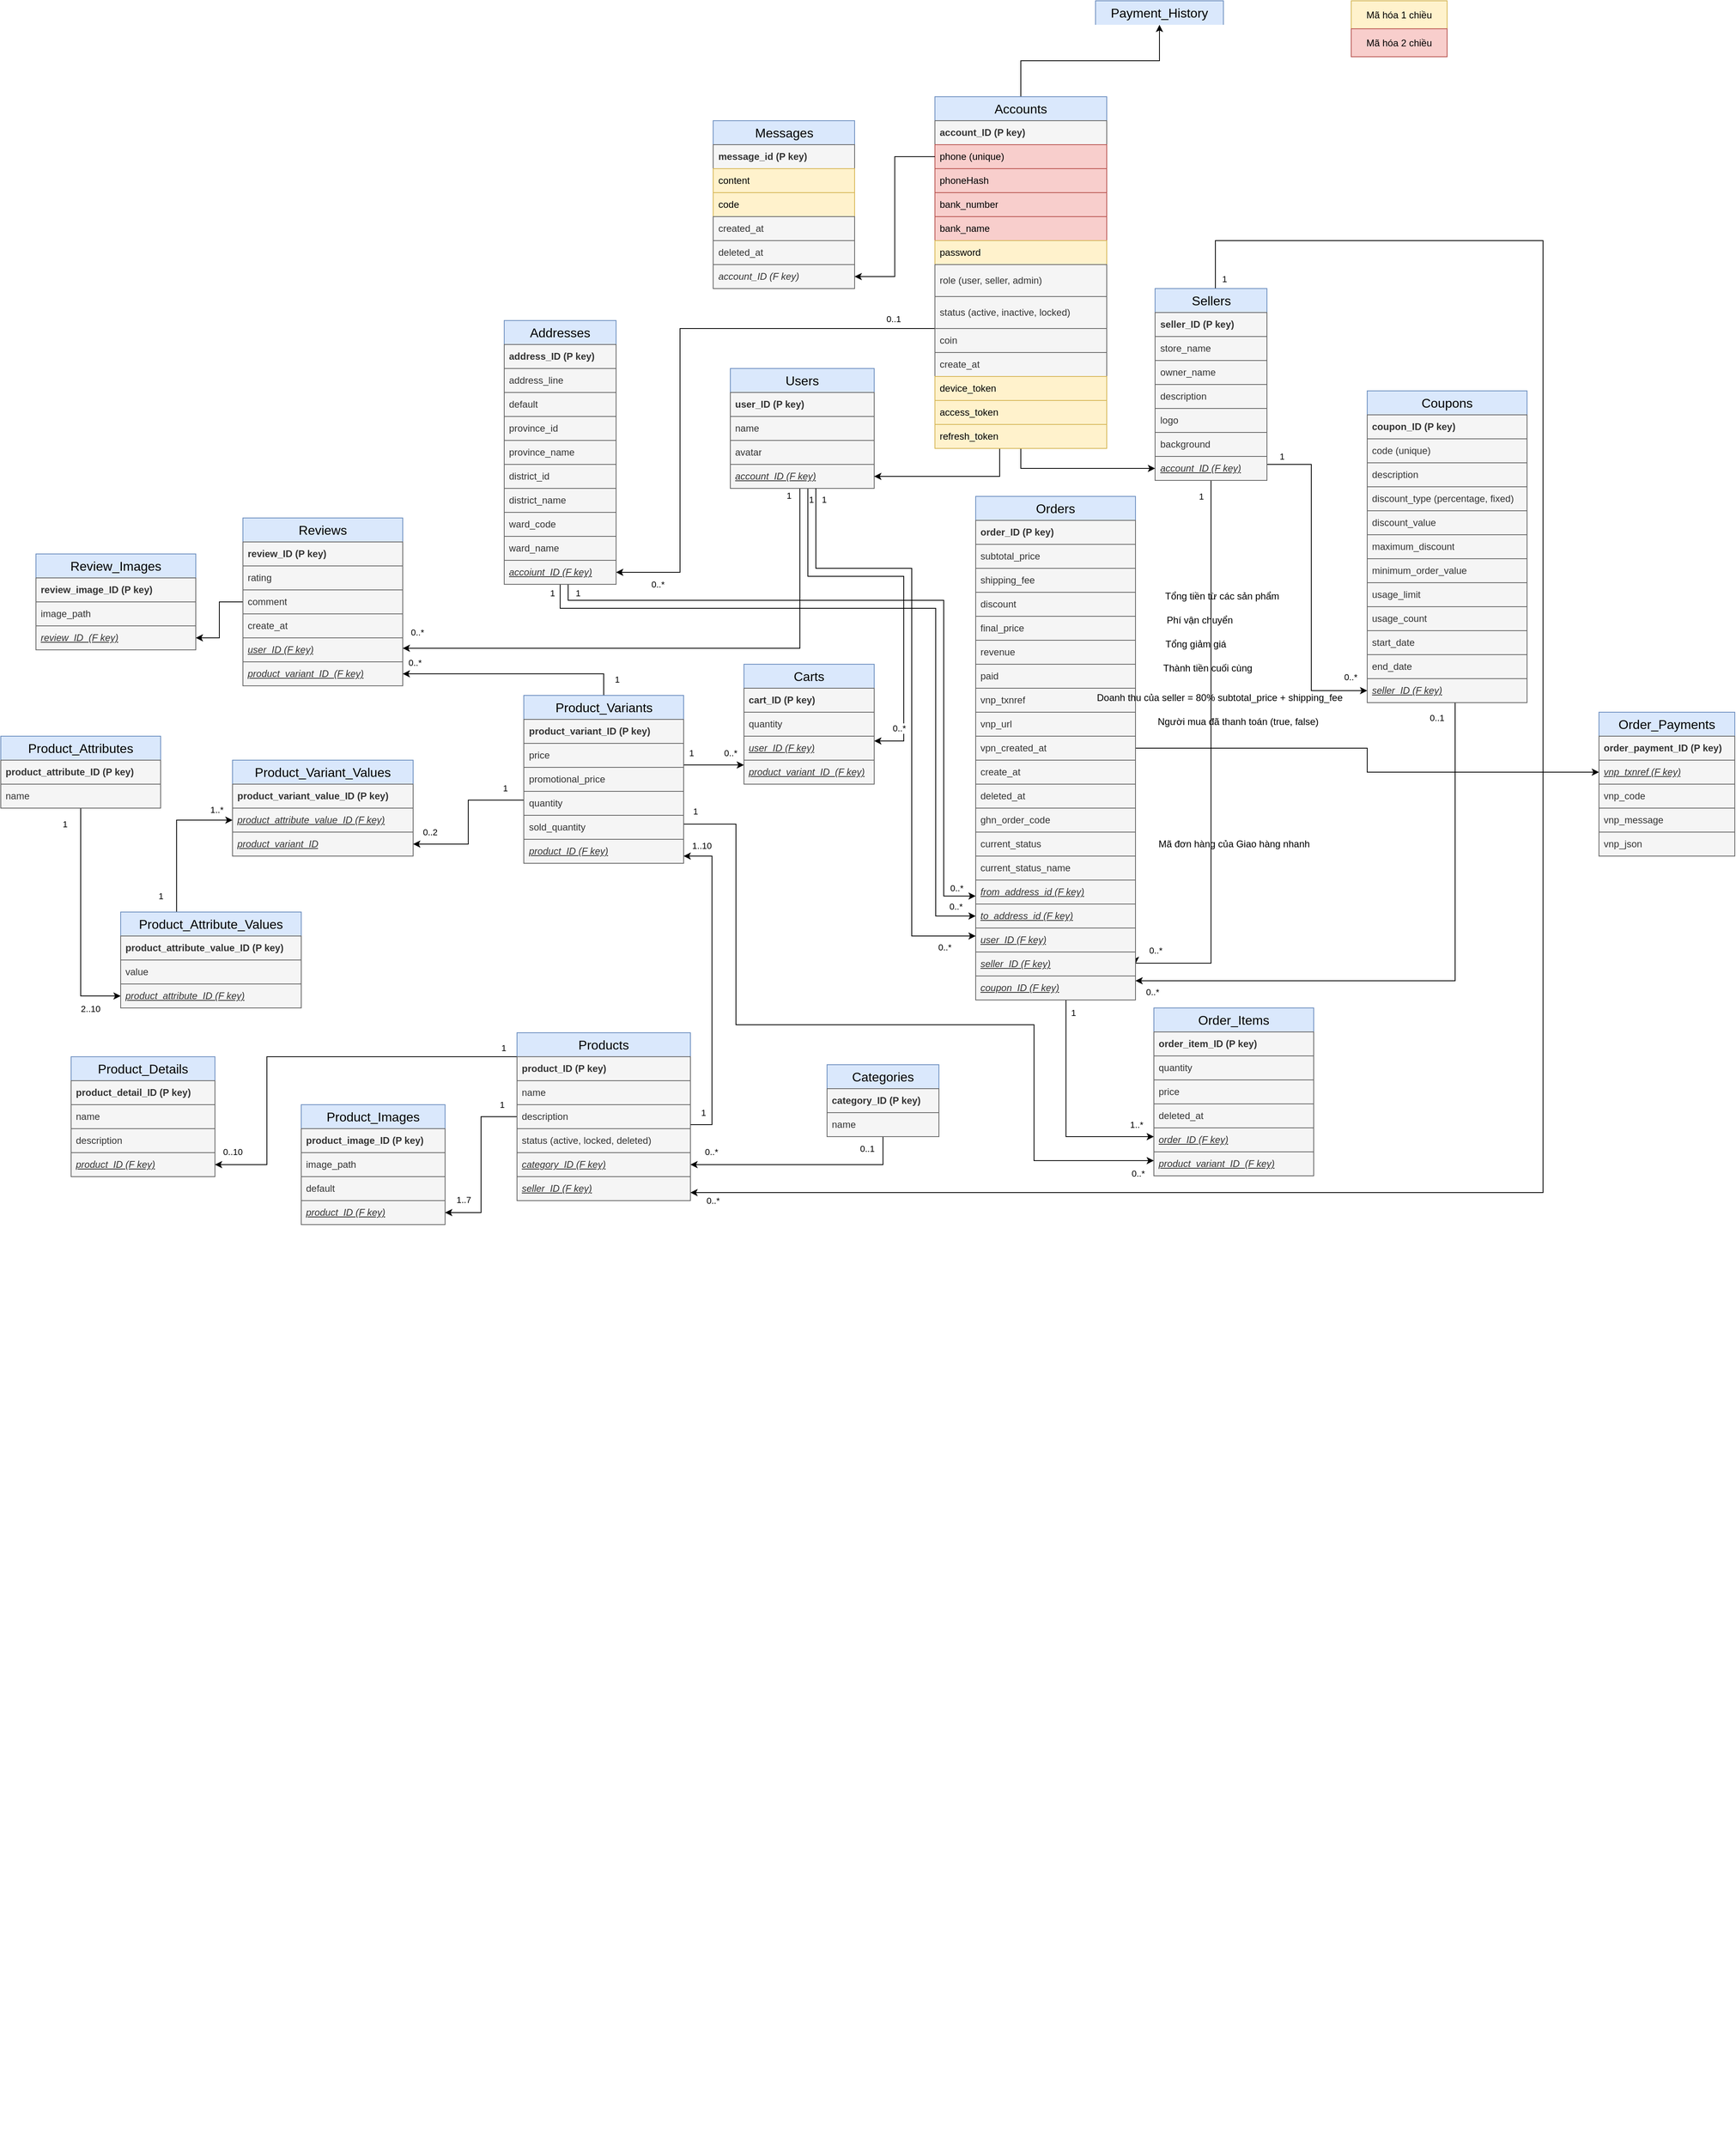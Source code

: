 <mxfile version="26.2.13">
  <diagram name="database" id="8KJXqYNF0iQIstZEmgC_">
    <mxGraphModel dx="1036" dy="1723" grid="1" gridSize="10" guides="1" tooltips="1" connect="1" arrows="1" fold="1" page="1" pageScale="1" pageWidth="827" pageHeight="1169" math="0" shadow="0">
      <root>
        <mxCell id="HOemkFVx_ZeqiPZnyjtU-0" />
        <mxCell id="HOemkFVx_ZeqiPZnyjtU-1" parent="HOemkFVx_ZeqiPZnyjtU-0" />
        <mxCell id="HOemkFVx_ZeqiPZnyjtU-2" style="edgeStyle=orthogonalEdgeStyle;rounded=0;orthogonalLoop=1;jettySize=auto;html=1;fontFamily=Helvetica;fontSize=12;fontColor=default;fontStyle=0;swimlaneLine=0;" parent="HOemkFVx_ZeqiPZnyjtU-1" source="HOemkFVx_ZeqiPZnyjtU-11" target="HOemkFVx_ZeqiPZnyjtU-125" edge="1">
          <mxGeometry relative="1" as="geometry">
            <Array as="points">
              <mxPoint x="1270" y="400" />
            </Array>
          </mxGeometry>
        </mxCell>
        <mxCell id="HOemkFVx_ZeqiPZnyjtU-3" value="0..*" style="edgeLabel;html=1;align=center;verticalAlign=middle;resizable=0;points=[];" parent="HOemkFVx_ZeqiPZnyjtU-2" vertex="1" connectable="0">
          <mxGeometry x="0.905" y="-1" relative="1" as="geometry">
            <mxPoint x="-15" y="-19" as="offset" />
          </mxGeometry>
        </mxCell>
        <mxCell id="HOemkFVx_ZeqiPZnyjtU-4" value="1" style="edgeLabel;html=1;align=center;verticalAlign=middle;resizable=0;points=[];" parent="HOemkFVx_ZeqiPZnyjtU-2" vertex="1" connectable="0">
          <mxGeometry x="-0.94" relative="1" as="geometry">
            <mxPoint x="-14" y="-12" as="offset" />
          </mxGeometry>
        </mxCell>
        <mxCell id="HOemkFVx_ZeqiPZnyjtU-5" style="edgeStyle=orthogonalEdgeStyle;rounded=0;orthogonalLoop=1;jettySize=auto;html=1;fontFamily=Helvetica;fontSize=12;fontColor=default;fontStyle=0;swimlaneLine=0;" parent="HOemkFVx_ZeqiPZnyjtU-1" source="HOemkFVx_ZeqiPZnyjtU-11" target="HOemkFVx_ZeqiPZnyjtU-175" edge="1">
          <mxGeometry relative="1" as="geometry">
            <Array as="points">
              <mxPoint x="1280" y="310" />
              <mxPoint x="1400" y="310" />
              <mxPoint x="1400" y="516" />
            </Array>
          </mxGeometry>
        </mxCell>
        <mxCell id="HOemkFVx_ZeqiPZnyjtU-6" value="1" style="edgeLabel;html=1;align=center;verticalAlign=middle;resizable=0;points=[];" parent="HOemkFVx_ZeqiPZnyjtU-5" vertex="1" connectable="0">
          <mxGeometry x="-0.905" y="-2" relative="1" as="geometry">
            <mxPoint x="22" y="-9" as="offset" />
          </mxGeometry>
        </mxCell>
        <mxCell id="HOemkFVx_ZeqiPZnyjtU-7" value="0..*" style="edgeLabel;html=1;align=center;verticalAlign=middle;resizable=0;points=[];" parent="HOemkFVx_ZeqiPZnyjtU-5" vertex="1" connectable="0">
          <mxGeometry x="0.869" y="-1" relative="1" as="geometry">
            <mxPoint y="-15" as="offset" />
          </mxGeometry>
        </mxCell>
        <mxCell id="HOemkFVx_ZeqiPZnyjtU-8" style="edgeStyle=orthogonalEdgeStyle;rounded=0;orthogonalLoop=1;jettySize=auto;html=1;" parent="HOemkFVx_ZeqiPZnyjtU-1" source="HOemkFVx_ZeqiPZnyjtU-221" target="HOemkFVx_ZeqiPZnyjtU-44" edge="1">
          <mxGeometry relative="1" as="geometry">
            <Array as="points">
              <mxPoint x="1120" />
              <mxPoint x="1120" y="305" />
            </Array>
          </mxGeometry>
        </mxCell>
        <mxCell id="HOemkFVx_ZeqiPZnyjtU-9" value="0..1" style="edgeLabel;html=1;align=center;verticalAlign=middle;resizable=0;points=[];" parent="HOemkFVx_ZeqiPZnyjtU-8" vertex="1" connectable="0">
          <mxGeometry x="-0.867" y="1" relative="1" as="geometry">
            <mxPoint x="-5" y="-13" as="offset" />
          </mxGeometry>
        </mxCell>
        <mxCell id="HOemkFVx_ZeqiPZnyjtU-10" value="0..*" style="edgeLabel;html=1;align=center;verticalAlign=middle;resizable=0;points=[];" parent="HOemkFVx_ZeqiPZnyjtU-8" vertex="1" connectable="0">
          <mxGeometry x="0.853" y="1" relative="1" as="geometry">
            <mxPoint y="14" as="offset" />
          </mxGeometry>
        </mxCell>
        <mxCell id="HOemkFVx_ZeqiPZnyjtU-11" value="Users" style="swimlane;fontStyle=0;childLayout=stackLayout;horizontal=1;startSize=30;horizontalStack=0;resizeParent=1;resizeParentMax=0;resizeLast=0;collapsible=1;marginBottom=0;whiteSpace=wrap;html=1;fillColor=#dae8fc;strokeColor=#6c8ebf;fontSize=16;swimlaneLine=0;" parent="HOemkFVx_ZeqiPZnyjtU-1" vertex="1">
          <mxGeometry x="1183" y="50" width="180" height="150" as="geometry" />
        </mxCell>
        <mxCell id="HOemkFVx_ZeqiPZnyjtU-12" value="user_ID (P key)" style="text;strokeColor=#666666;fillColor=#f5f5f5;align=left;verticalAlign=middle;spacingLeft=4;spacingRight=4;overflow=hidden;points=[[0,0.5],[1,0.5]];portConstraint=eastwest;rotatable=0;whiteSpace=wrap;html=1;fontStyle=1;horizontal=1;fontColor=#333333;swimlaneLine=0;" parent="HOemkFVx_ZeqiPZnyjtU-11" vertex="1">
          <mxGeometry y="30" width="180" height="30" as="geometry" />
        </mxCell>
        <mxCell id="HOemkFVx_ZeqiPZnyjtU-13" value="name" style="text;strokeColor=#666666;fillColor=#f5f5f5;align=left;verticalAlign=middle;spacingLeft=4;spacingRight=4;overflow=hidden;points=[[0,0.5],[1,0.5]];portConstraint=eastwest;rotatable=0;whiteSpace=wrap;html=1;fontColor=#333333;swimlaneLine=0;" parent="HOemkFVx_ZeqiPZnyjtU-11" vertex="1">
          <mxGeometry y="60" width="180" height="30" as="geometry" />
        </mxCell>
        <mxCell id="HOemkFVx_ZeqiPZnyjtU-14" value="avatar" style="text;strokeColor=#666666;fillColor=#f5f5f5;align=left;verticalAlign=middle;spacingLeft=4;spacingRight=4;overflow=hidden;points=[[0,0.5],[1,0.5]];portConstraint=eastwest;rotatable=0;whiteSpace=wrap;html=1;fontColor=#333333;swimlaneLine=0;" parent="HOemkFVx_ZeqiPZnyjtU-11" vertex="1">
          <mxGeometry y="90" width="180" height="30" as="geometry" />
        </mxCell>
        <mxCell id="HOemkFVx_ZeqiPZnyjtU-15" value="&lt;span&gt;account_ID (F key)&lt;/span&gt;" style="text;strokeColor=#666666;fillColor=#f5f5f5;align=left;verticalAlign=middle;spacingLeft=4;spacingRight=4;overflow=hidden;points=[[0,0.5],[1,0.5]];portConstraint=eastwest;rotatable=0;whiteSpace=wrap;html=1;fontColor=#333333;swimlaneLine=0;fontStyle=6" parent="HOemkFVx_ZeqiPZnyjtU-11" vertex="1">
          <mxGeometry y="120" width="180" height="30" as="geometry" />
        </mxCell>
        <mxCell id="HOemkFVx_ZeqiPZnyjtU-16" style="edgeStyle=orthogonalEdgeStyle;rounded=0;orthogonalLoop=1;jettySize=auto;html=1;fontFamily=Helvetica;fontSize=12;fontColor=default;fontStyle=0;swimlaneLine=0;" parent="HOemkFVx_ZeqiPZnyjtU-1" source="HOemkFVx_ZeqiPZnyjtU-25" target="HOemkFVx_ZeqiPZnyjtU-171" edge="1">
          <mxGeometry relative="1" as="geometry">
            <Array as="points">
              <mxPoint x="1790" y="-110" />
              <mxPoint x="2200" y="-110" />
              <mxPoint x="2200" y="1081" />
            </Array>
            <mxPoint x="1860" y="80" as="sourcePoint" />
            <mxPoint x="1210" y="1081.47" as="targetPoint" />
          </mxGeometry>
        </mxCell>
        <mxCell id="HOemkFVx_ZeqiPZnyjtU-17" value="0..*" style="edgeLabel;html=1;align=center;verticalAlign=middle;resizable=0;points=[];" parent="HOemkFVx_ZeqiPZnyjtU-16" vertex="1" connectable="0">
          <mxGeometry x="0.972" y="2" relative="1" as="geometry">
            <mxPoint x="-10" y="8" as="offset" />
          </mxGeometry>
        </mxCell>
        <mxCell id="HOemkFVx_ZeqiPZnyjtU-18" value="1" style="edgeLabel;html=1;align=center;verticalAlign=middle;resizable=0;points=[];" parent="HOemkFVx_ZeqiPZnyjtU-16" vertex="1" connectable="0">
          <mxGeometry x="-0.985" y="-1" relative="1" as="geometry">
            <mxPoint x="10" y="8" as="offset" />
          </mxGeometry>
        </mxCell>
        <mxCell id="HOemkFVx_ZeqiPZnyjtU-19" style="edgeStyle=orthogonalEdgeStyle;rounded=0;orthogonalLoop=1;jettySize=auto;html=1;fontFamily=Helvetica;fontSize=12;fontColor=default;fontStyle=0;swimlaneLine=0;entryX=1;entryY=0.5;entryDx=0;entryDy=0;" parent="HOemkFVx_ZeqiPZnyjtU-1" source="HOemkFVx_ZeqiPZnyjtU-25" target="HOemkFVx_ZeqiPZnyjtU-107" edge="1">
          <mxGeometry relative="1" as="geometry">
            <Array as="points">
              <mxPoint x="1785" y="794" />
            </Array>
            <mxPoint x="1785.023" y="312" as="sourcePoint" />
            <mxPoint x="1694.97" y="756" as="targetPoint" />
          </mxGeometry>
        </mxCell>
        <mxCell id="HOemkFVx_ZeqiPZnyjtU-20" value="1" style="edgeLabel;html=1;align=center;verticalAlign=middle;resizable=0;points=[];" parent="HOemkFVx_ZeqiPZnyjtU-19" vertex="1" connectable="0">
          <mxGeometry x="-0.962" relative="1" as="geometry">
            <mxPoint x="-13" y="6" as="offset" />
          </mxGeometry>
        </mxCell>
        <mxCell id="HOemkFVx_ZeqiPZnyjtU-21" value="0..*" style="edgeLabel;html=1;align=center;verticalAlign=middle;resizable=0;points=[];" parent="HOemkFVx_ZeqiPZnyjtU-19" vertex="1" connectable="0">
          <mxGeometry x="0.927" relative="1" as="geometry">
            <mxPoint y="-16" as="offset" />
          </mxGeometry>
        </mxCell>
        <mxCell id="HOemkFVx_ZeqiPZnyjtU-22" style="edgeStyle=orthogonalEdgeStyle;rounded=0;orthogonalLoop=1;jettySize=auto;html=1;fontFamily=Helvetica;fontSize=12;fontColor=default;fontStyle=0;swimlaneLine=0;" parent="HOemkFVx_ZeqiPZnyjtU-1" source="HOemkFVx_ZeqiPZnyjtU-25" target="HOemkFVx_ZeqiPZnyjtU-142" edge="1">
          <mxGeometry relative="1" as="geometry">
            <Array as="points">
              <mxPoint x="1910" y="170" />
              <mxPoint x="1910" y="453" />
            </Array>
          </mxGeometry>
        </mxCell>
        <mxCell id="HOemkFVx_ZeqiPZnyjtU-23" value="1" style="edgeLabel;html=1;align=center;verticalAlign=middle;resizable=0;points=[];" parent="HOemkFVx_ZeqiPZnyjtU-22" vertex="1" connectable="0">
          <mxGeometry x="-0.909" y="2" relative="1" as="geometry">
            <mxPoint y="-8" as="offset" />
          </mxGeometry>
        </mxCell>
        <mxCell id="HOemkFVx_ZeqiPZnyjtU-24" value="0..*" style="edgeLabel;html=1;align=center;verticalAlign=middle;resizable=0;points=[];" parent="HOemkFVx_ZeqiPZnyjtU-22" vertex="1" connectable="0">
          <mxGeometry x="0.916" y="2" relative="1" as="geometry">
            <mxPoint x="-4" y="-15" as="offset" />
          </mxGeometry>
        </mxCell>
        <mxCell id="HOemkFVx_ZeqiPZnyjtU-25" value="Sellers" style="swimlane;fontStyle=0;childLayout=stackLayout;horizontal=1;startSize=30;horizontalStack=0;resizeParent=1;resizeParentMax=0;resizeLast=0;collapsible=1;marginBottom=0;whiteSpace=wrap;html=1;fillColor=#dae8fc;strokeColor=#6c8ebf;fontSize=16;swimlaneLine=0;" parent="HOemkFVx_ZeqiPZnyjtU-1" vertex="1">
          <mxGeometry x="1714.5" y="-50" width="140" height="240" as="geometry" />
        </mxCell>
        <mxCell id="HOemkFVx_ZeqiPZnyjtU-26" value="seller_ID (P key)" style="text;strokeColor=#666666;fillColor=#f5f5f5;align=left;verticalAlign=middle;spacingLeft=4;spacingRight=4;overflow=hidden;points=[[0,0.5],[1,0.5]];portConstraint=eastwest;rotatable=0;whiteSpace=wrap;html=1;fontStyle=1;horizontal=1;fontColor=#333333;swimlaneLine=0;" parent="HOemkFVx_ZeqiPZnyjtU-25" vertex="1">
          <mxGeometry y="30" width="140" height="30" as="geometry" />
        </mxCell>
        <mxCell id="HOemkFVx_ZeqiPZnyjtU-27" value="store_name" style="text;strokeColor=#666666;fillColor=#f5f5f5;align=left;verticalAlign=middle;spacingLeft=4;spacingRight=4;overflow=hidden;points=[[0,0.5],[1,0.5]];portConstraint=eastwest;rotatable=0;whiteSpace=wrap;html=1;fontColor=#333333;swimlaneLine=0;" parent="HOemkFVx_ZeqiPZnyjtU-25" vertex="1">
          <mxGeometry y="60" width="140" height="30" as="geometry" />
        </mxCell>
        <mxCell id="HOemkFVx_ZeqiPZnyjtU-28" value="owner_name" style="text;strokeColor=#666666;fillColor=#f5f5f5;align=left;verticalAlign=middle;spacingLeft=4;spacingRight=4;overflow=hidden;points=[[0,0.5],[1,0.5]];portConstraint=eastwest;rotatable=0;whiteSpace=wrap;html=1;fontColor=#333333;swimlaneLine=0;" parent="HOemkFVx_ZeqiPZnyjtU-25" vertex="1">
          <mxGeometry y="90" width="140" height="30" as="geometry" />
        </mxCell>
        <mxCell id="HOemkFVx_ZeqiPZnyjtU-29" value="description" style="text;strokeColor=#666666;fillColor=#f5f5f5;align=left;verticalAlign=middle;spacingLeft=4;spacingRight=4;overflow=hidden;points=[[0,0.5],[1,0.5]];portConstraint=eastwest;rotatable=0;whiteSpace=wrap;html=1;fontColor=#333333;swimlaneLine=0;" parent="HOemkFVx_ZeqiPZnyjtU-25" vertex="1">
          <mxGeometry y="120" width="140" height="30" as="geometry" />
        </mxCell>
        <mxCell id="HOemkFVx_ZeqiPZnyjtU-30" value="logo" style="text;strokeColor=#666666;fillColor=#f5f5f5;align=left;verticalAlign=middle;spacingLeft=4;spacingRight=4;overflow=hidden;points=[[0,0.5],[1,0.5]];portConstraint=eastwest;rotatable=0;whiteSpace=wrap;html=1;fontColor=#333333;swimlaneLine=0;" parent="HOemkFVx_ZeqiPZnyjtU-25" vertex="1">
          <mxGeometry y="150" width="140" height="30" as="geometry" />
        </mxCell>
        <mxCell id="HOemkFVx_ZeqiPZnyjtU-31" value="background" style="text;strokeColor=#666666;fillColor=#f5f5f5;align=left;verticalAlign=middle;spacingLeft=4;spacingRight=4;overflow=hidden;points=[[0,0.5],[1,0.5]];portConstraint=eastwest;rotatable=0;whiteSpace=wrap;html=1;fontColor=#333333;swimlaneLine=0;" parent="HOemkFVx_ZeqiPZnyjtU-25" vertex="1">
          <mxGeometry y="180" width="140" height="30" as="geometry" />
        </mxCell>
        <mxCell id="HOemkFVx_ZeqiPZnyjtU-32" value="account_ID (F key)" style="text;strokeColor=#666666;fillColor=#f5f5f5;align=left;verticalAlign=middle;spacingLeft=4;spacingRight=4;overflow=hidden;points=[[0,0.5],[1,0.5]];portConstraint=eastwest;rotatable=0;whiteSpace=wrap;html=1;fontColor=#333333;fontStyle=6;swimlaneLine=0;" parent="HOemkFVx_ZeqiPZnyjtU-25" vertex="1">
          <mxGeometry y="210" width="140" height="30" as="geometry" />
        </mxCell>
        <mxCell id="HOemkFVx_ZeqiPZnyjtU-33" style="edgeStyle=orthogonalEdgeStyle;rounded=0;orthogonalLoop=1;jettySize=auto;html=1;" parent="HOemkFVx_ZeqiPZnyjtU-1" source="HOemkFVx_ZeqiPZnyjtU-39" target="HOemkFVx_ZeqiPZnyjtU-104" edge="1">
          <mxGeometry relative="1" as="geometry">
            <Array as="points">
              <mxPoint x="980" y="340" />
              <mxPoint x="1450" y="340" />
              <mxPoint x="1450" y="710" />
            </Array>
          </mxGeometry>
        </mxCell>
        <mxCell id="HOemkFVx_ZeqiPZnyjtU-34" value="0..*" style="edgeLabel;html=1;align=center;verticalAlign=middle;resizable=0;points=[];" parent="HOemkFVx_ZeqiPZnyjtU-33" vertex="1" connectable="0">
          <mxGeometry x="0.946" relative="1" as="geometry">
            <mxPoint y="-10" as="offset" />
          </mxGeometry>
        </mxCell>
        <mxCell id="HOemkFVx_ZeqiPZnyjtU-35" value="1" style="edgeLabel;html=1;align=center;verticalAlign=middle;resizable=0;points=[];" parent="HOemkFVx_ZeqiPZnyjtU-33" vertex="1" connectable="0">
          <mxGeometry x="-0.976" y="-1" relative="1" as="geometry">
            <mxPoint x="13" as="offset" />
          </mxGeometry>
        </mxCell>
        <mxCell id="HOemkFVx_ZeqiPZnyjtU-36" style="edgeStyle=orthogonalEdgeStyle;rounded=0;orthogonalLoop=1;jettySize=auto;html=1;" parent="HOemkFVx_ZeqiPZnyjtU-1" source="HOemkFVx_ZeqiPZnyjtU-39" target="HOemkFVx_ZeqiPZnyjtU-105" edge="1">
          <mxGeometry relative="1" as="geometry">
            <Array as="points">
              <mxPoint x="970" y="350" />
              <mxPoint x="1440" y="350" />
              <mxPoint x="1440" y="735" />
            </Array>
          </mxGeometry>
        </mxCell>
        <mxCell id="HOemkFVx_ZeqiPZnyjtU-37" value="0..*" style="edgeLabel;html=1;align=center;verticalAlign=middle;resizable=0;points=[];" parent="HOemkFVx_ZeqiPZnyjtU-36" vertex="1" connectable="0">
          <mxGeometry x="0.968" relative="1" as="geometry">
            <mxPoint x="-10" y="-12" as="offset" />
          </mxGeometry>
        </mxCell>
        <mxCell id="HOemkFVx_ZeqiPZnyjtU-38" value="1" style="edgeLabel;html=1;align=center;verticalAlign=middle;resizable=0;points=[];" parent="HOemkFVx_ZeqiPZnyjtU-36" vertex="1" connectable="0">
          <mxGeometry x="-0.976" y="-1" relative="1" as="geometry">
            <mxPoint x="-9" as="offset" />
          </mxGeometry>
        </mxCell>
        <mxCell id="HOemkFVx_ZeqiPZnyjtU-39" value="Addresses" style="swimlane;fontStyle=0;childLayout=stackLayout;horizontal=1;startSize=30;horizontalStack=0;resizeParent=1;resizeParentMax=0;resizeLast=0;collapsible=1;marginBottom=0;whiteSpace=wrap;html=1;fillColor=#dae8fc;strokeColor=#6c8ebf;fontSize=16;swimlaneLine=0;" parent="HOemkFVx_ZeqiPZnyjtU-1" vertex="1">
          <mxGeometry x="900" y="-10" width="140" height="330" as="geometry" />
        </mxCell>
        <mxCell id="HOemkFVx_ZeqiPZnyjtU-40" value="address_ID (P key)" style="text;strokeColor=#666666;fillColor=#f5f5f5;align=left;verticalAlign=middle;spacingLeft=4;spacingRight=4;overflow=hidden;points=[[0,0.5],[1,0.5]];portConstraint=eastwest;rotatable=0;whiteSpace=wrap;html=1;fontStyle=1;horizontal=1;fontColor=#333333;swimlaneLine=0;" parent="HOemkFVx_ZeqiPZnyjtU-39" vertex="1">
          <mxGeometry y="30" width="140" height="30" as="geometry" />
        </mxCell>
        <mxCell id="HOemkFVx_ZeqiPZnyjtU-41" value="address_line" style="text;strokeColor=#666666;fillColor=#f5f5f5;align=left;verticalAlign=middle;spacingLeft=4;spacingRight=4;overflow=hidden;points=[[0,0.5],[1,0.5]];portConstraint=eastwest;rotatable=0;whiteSpace=wrap;html=1;fontColor=#333333;swimlaneLine=0;" parent="HOemkFVx_ZeqiPZnyjtU-39" vertex="1">
          <mxGeometry y="60" width="140" height="30" as="geometry" />
        </mxCell>
        <mxCell id="HOemkFVx_ZeqiPZnyjtU-42" value="default" style="text;strokeColor=#666666;fillColor=#f5f5f5;align=left;verticalAlign=middle;spacingLeft=4;spacingRight=4;overflow=hidden;points=[[0,0.5],[1,0.5]];portConstraint=eastwest;rotatable=0;whiteSpace=wrap;html=1;fontColor=#333333;swimlaneLine=0;" parent="HOemkFVx_ZeqiPZnyjtU-39" vertex="1">
          <mxGeometry y="90" width="140" height="30" as="geometry" />
        </mxCell>
        <mxCell id="z1mKPCpYzbw2HojQKFsz-1" value="&lt;span style=&quot;font-style: normal;&quot;&gt;province_id&lt;/span&gt;" style="text;strokeColor=#666666;fillColor=#f5f5f5;align=left;verticalAlign=middle;spacingLeft=4;spacingRight=4;overflow=hidden;points=[[0,0.5],[1,0.5]];portConstraint=eastwest;rotatable=0;whiteSpace=wrap;html=1;fontColor=#333333;fontStyle=2;swimlaneLine=0;" parent="HOemkFVx_ZeqiPZnyjtU-39" vertex="1">
          <mxGeometry y="120" width="140" height="30" as="geometry" />
        </mxCell>
        <mxCell id="z1mKPCpYzbw2HojQKFsz-6" value="&lt;span style=&quot;font-style: normal;&quot;&gt;province_name&lt;/span&gt;" style="text;strokeColor=#666666;fillColor=#f5f5f5;align=left;verticalAlign=middle;spacingLeft=4;spacingRight=4;overflow=hidden;points=[[0,0.5],[1,0.5]];portConstraint=eastwest;rotatable=0;whiteSpace=wrap;html=1;fontColor=#333333;fontStyle=2;swimlaneLine=0;" parent="HOemkFVx_ZeqiPZnyjtU-39" vertex="1">
          <mxGeometry y="150" width="140" height="30" as="geometry" />
        </mxCell>
        <mxCell id="z1mKPCpYzbw2HojQKFsz-0" value="&lt;span style=&quot;font-style: normal;&quot;&gt;district_id&lt;/span&gt;" style="text;strokeColor=#666666;fillColor=#f5f5f5;align=left;verticalAlign=middle;spacingLeft=4;spacingRight=4;overflow=hidden;points=[[0,0.5],[1,0.5]];portConstraint=eastwest;rotatable=0;whiteSpace=wrap;html=1;fontColor=#333333;fontStyle=2;swimlaneLine=0;" parent="HOemkFVx_ZeqiPZnyjtU-39" vertex="1">
          <mxGeometry y="180" width="140" height="30" as="geometry" />
        </mxCell>
        <mxCell id="z1mKPCpYzbw2HojQKFsz-7" value="&lt;span style=&quot;font-style: normal;&quot;&gt;district_name&lt;/span&gt;" style="text;strokeColor=#666666;fillColor=#f5f5f5;align=left;verticalAlign=middle;spacingLeft=4;spacingRight=4;overflow=hidden;points=[[0,0.5],[1,0.5]];portConstraint=eastwest;rotatable=0;whiteSpace=wrap;html=1;fontColor=#333333;fontStyle=2;swimlaneLine=0;" parent="HOemkFVx_ZeqiPZnyjtU-39" vertex="1">
          <mxGeometry y="210" width="140" height="30" as="geometry" />
        </mxCell>
        <mxCell id="z1mKPCpYzbw2HojQKFsz-11" value="&lt;span style=&quot;font-style: normal;&quot;&gt;ward_code&lt;/span&gt;" style="text;strokeColor=#666666;fillColor=#f5f5f5;align=left;verticalAlign=middle;spacingLeft=4;spacingRight=4;overflow=hidden;points=[[0,0.5],[1,0.5]];portConstraint=eastwest;rotatable=0;whiteSpace=wrap;html=1;fontColor=#333333;fontStyle=2;swimlaneLine=0;" parent="HOemkFVx_ZeqiPZnyjtU-39" vertex="1">
          <mxGeometry y="240" width="140" height="30" as="geometry" />
        </mxCell>
        <mxCell id="HOemkFVx_ZeqiPZnyjtU-43" value="&lt;span style=&quot;font-style: normal;&quot;&gt;ward_name&lt;/span&gt;" style="text;strokeColor=#666666;fillColor=#f5f5f5;align=left;verticalAlign=middle;spacingLeft=4;spacingRight=4;overflow=hidden;points=[[0,0.5],[1,0.5]];portConstraint=eastwest;rotatable=0;whiteSpace=wrap;html=1;fontColor=#333333;fontStyle=2;swimlaneLine=0;" parent="HOemkFVx_ZeqiPZnyjtU-39" vertex="1">
          <mxGeometry y="270" width="140" height="30" as="geometry" />
        </mxCell>
        <mxCell id="HOemkFVx_ZeqiPZnyjtU-44" value="accoiunt_ID (F key)" style="text;strokeColor=#666666;fillColor=#f5f5f5;align=left;verticalAlign=middle;spacingLeft=4;spacingRight=4;overflow=hidden;points=[[0,0.5],[1,0.5]];portConstraint=eastwest;rotatable=0;whiteSpace=wrap;html=1;fontColor=#333333;fontStyle=6;swimlaneLine=0;" parent="HOemkFVx_ZeqiPZnyjtU-39" vertex="1">
          <mxGeometry y="300" width="140" height="30" as="geometry" />
        </mxCell>
        <mxCell id="HOemkFVx_ZeqiPZnyjtU-51" style="edgeStyle=orthogonalEdgeStyle;rounded=0;orthogonalLoop=1;jettySize=auto;html=1;fontFamily=Helvetica;fontSize=12;fontColor=default;fontStyle=0;swimlaneLine=0;" parent="HOemkFVx_ZeqiPZnyjtU-1" source="HOemkFVx_ZeqiPZnyjtU-54" target="HOemkFVx_ZeqiPZnyjtU-170" edge="1">
          <mxGeometry relative="1" as="geometry" />
        </mxCell>
        <mxCell id="HOemkFVx_ZeqiPZnyjtU-52" value="0..1" style="edgeLabel;html=1;align=center;verticalAlign=middle;resizable=0;points=[];" parent="HOemkFVx_ZeqiPZnyjtU-51" vertex="1" connectable="0">
          <mxGeometry x="-0.891" y="1" relative="1" as="geometry">
            <mxPoint x="-21" as="offset" />
          </mxGeometry>
        </mxCell>
        <mxCell id="HOemkFVx_ZeqiPZnyjtU-53" value="0..*" style="edgeLabel;html=1;align=center;verticalAlign=middle;resizable=0;points=[];" parent="HOemkFVx_ZeqiPZnyjtU-51" vertex="1" connectable="0">
          <mxGeometry x="0.759" y="1" relative="1" as="geometry">
            <mxPoint x="-8" y="-17" as="offset" />
          </mxGeometry>
        </mxCell>
        <mxCell id="HOemkFVx_ZeqiPZnyjtU-54" value="Categories" style="swimlane;fontStyle=0;childLayout=stackLayout;horizontal=1;startSize=30;horizontalStack=0;resizeParent=1;resizeParentMax=0;resizeLast=0;collapsible=1;marginBottom=0;whiteSpace=wrap;html=1;fillColor=#dae8fc;strokeColor=#6c8ebf;fontSize=16;swimlaneLine=0;" parent="HOemkFVx_ZeqiPZnyjtU-1" vertex="1">
          <mxGeometry x="1304" y="921" width="140" height="90" as="geometry" />
        </mxCell>
        <mxCell id="HOemkFVx_ZeqiPZnyjtU-55" value="category_ID (P key)" style="text;strokeColor=#666666;fillColor=#f5f5f5;align=left;verticalAlign=middle;spacingLeft=4;spacingRight=4;overflow=hidden;points=[[0,0.5],[1,0.5]];portConstraint=eastwest;rotatable=0;whiteSpace=wrap;html=1;fontStyle=1;horizontal=1;fontColor=#333333;swimlaneLine=0;" parent="HOemkFVx_ZeqiPZnyjtU-54" vertex="1">
          <mxGeometry y="30" width="140" height="30" as="geometry" />
        </mxCell>
        <mxCell id="HOemkFVx_ZeqiPZnyjtU-56" value="name" style="text;strokeColor=#666666;fillColor=#f5f5f5;align=left;verticalAlign=middle;spacingLeft=4;spacingRight=4;overflow=hidden;points=[[0,0.5],[1,0.5]];portConstraint=eastwest;rotatable=0;whiteSpace=wrap;html=1;fontColor=#333333;swimlaneLine=0;" parent="HOemkFVx_ZeqiPZnyjtU-54" vertex="1">
          <mxGeometry y="60" width="140" height="30" as="geometry" />
        </mxCell>
        <mxCell id="HOemkFVx_ZeqiPZnyjtU-57" style="edgeStyle=orthogonalEdgeStyle;rounded=0;orthogonalLoop=1;jettySize=auto;html=1;fontFamily=Helvetica;fontSize=12;fontColor=default;fontStyle=0;swimlaneLine=0;" parent="HOemkFVx_ZeqiPZnyjtU-1" source="HOemkFVx_ZeqiPZnyjtU-69" target="HOemkFVx_ZeqiPZnyjtU-118" edge="1">
          <mxGeometry relative="1" as="geometry">
            <Array as="points">
              <mxPoint x="1190" y="620" />
              <mxPoint x="1190" y="871" />
              <mxPoint x="1563" y="871" />
              <mxPoint x="1563" y="1041" />
            </Array>
          </mxGeometry>
        </mxCell>
        <mxCell id="HOemkFVx_ZeqiPZnyjtU-58" value="0..*" style="edgeLabel;html=1;align=center;verticalAlign=middle;resizable=0;points=[];" parent="HOemkFVx_ZeqiPZnyjtU-57" vertex="1" connectable="0">
          <mxGeometry x="0.966" y="2" relative="1" as="geometry">
            <mxPoint x="-3" y="18" as="offset" />
          </mxGeometry>
        </mxCell>
        <mxCell id="HOemkFVx_ZeqiPZnyjtU-59" value="1" style="edgeLabel;html=1;align=center;verticalAlign=middle;resizable=0;points=[];" parent="HOemkFVx_ZeqiPZnyjtU-57" vertex="1" connectable="0">
          <mxGeometry x="-0.941" relative="1" as="geometry">
            <mxPoint x="-16" y="-16" as="offset" />
          </mxGeometry>
        </mxCell>
        <mxCell id="HOemkFVx_ZeqiPZnyjtU-60" style="edgeStyle=orthogonalEdgeStyle;rounded=0;orthogonalLoop=1;jettySize=auto;html=1;fontFamily=Helvetica;fontSize=12;fontColor=default;fontStyle=0;swimlaneLine=0;" parent="HOemkFVx_ZeqiPZnyjtU-1" source="HOemkFVx_ZeqiPZnyjtU-69" target="HOemkFVx_ZeqiPZnyjtU-126" edge="1">
          <mxGeometry relative="1" as="geometry" />
        </mxCell>
        <mxCell id="HOemkFVx_ZeqiPZnyjtU-61" value="0..*" style="edgeLabel;html=1;align=center;verticalAlign=middle;resizable=0;points=[];" parent="HOemkFVx_ZeqiPZnyjtU-60" vertex="1" connectable="0">
          <mxGeometry x="0.894" y="-2" relative="1" as="geometry">
            <mxPoint y="-12" as="offset" />
          </mxGeometry>
        </mxCell>
        <mxCell id="HOemkFVx_ZeqiPZnyjtU-62" value="1" style="edgeLabel;html=1;align=center;verticalAlign=middle;resizable=0;points=[];" parent="HOemkFVx_ZeqiPZnyjtU-60" vertex="1" connectable="0">
          <mxGeometry x="-0.913" relative="1" as="geometry">
            <mxPoint x="16" y="-8" as="offset" />
          </mxGeometry>
        </mxCell>
        <mxCell id="HOemkFVx_ZeqiPZnyjtU-63" style="edgeStyle=orthogonalEdgeStyle;rounded=0;orthogonalLoop=1;jettySize=auto;html=1;fontFamily=Helvetica;fontSize=12;fontColor=default;fontStyle=0;swimlaneLine=0;" parent="HOemkFVx_ZeqiPZnyjtU-1" source="HOemkFVx_ZeqiPZnyjtU-69" target="HOemkFVx_ZeqiPZnyjtU-176" edge="1">
          <mxGeometry relative="1" as="geometry">
            <Array as="points">
              <mxPoint x="1153" y="546" />
              <mxPoint x="1153" y="546" />
            </Array>
          </mxGeometry>
        </mxCell>
        <mxCell id="HOemkFVx_ZeqiPZnyjtU-64" value="0..*" style="edgeLabel;html=1;align=center;verticalAlign=middle;resizable=0;points=[];" parent="HOemkFVx_ZeqiPZnyjtU-63" vertex="1" connectable="0">
          <mxGeometry x="0.594" y="2" relative="1" as="geometry">
            <mxPoint x="-2" y="-13" as="offset" />
          </mxGeometry>
        </mxCell>
        <mxCell id="HOemkFVx_ZeqiPZnyjtU-65" value="1" style="edgeLabel;html=1;align=center;verticalAlign=middle;resizable=0;points=[];" parent="HOemkFVx_ZeqiPZnyjtU-63" vertex="1" connectable="0">
          <mxGeometry x="-0.75" relative="1" as="geometry">
            <mxPoint y="-15" as="offset" />
          </mxGeometry>
        </mxCell>
        <mxCell id="HOemkFVx_ZeqiPZnyjtU-66" style="edgeStyle=orthogonalEdgeStyle;rounded=0;orthogonalLoop=1;jettySize=auto;html=1;" parent="HOemkFVx_ZeqiPZnyjtU-1" source="HOemkFVx_ZeqiPZnyjtU-69" target="HOemkFVx_ZeqiPZnyjtU-203" edge="1">
          <mxGeometry relative="1" as="geometry">
            <Array as="points">
              <mxPoint x="855" y="590" />
              <mxPoint x="855" y="645" />
            </Array>
          </mxGeometry>
        </mxCell>
        <mxCell id="HOemkFVx_ZeqiPZnyjtU-67" value="1" style="edgeLabel;html=1;align=center;verticalAlign=middle;resizable=0;points=[];" parent="HOemkFVx_ZeqiPZnyjtU-66" vertex="1" connectable="0">
          <mxGeometry x="-0.88" y="-4" relative="1" as="geometry">
            <mxPoint x="-12" y="-11" as="offset" />
          </mxGeometry>
        </mxCell>
        <mxCell id="HOemkFVx_ZeqiPZnyjtU-68" value="0..2" style="edgeLabel;html=1;align=center;verticalAlign=middle;resizable=0;points=[];" parent="HOemkFVx_ZeqiPZnyjtU-66" vertex="1" connectable="0">
          <mxGeometry x="0.783" y="-2" relative="1" as="geometry">
            <mxPoint y="-13" as="offset" />
          </mxGeometry>
        </mxCell>
        <mxCell id="HOemkFVx_ZeqiPZnyjtU-69" value="Product_Variants" style="swimlane;fontStyle=0;childLayout=stackLayout;horizontal=1;startSize=30;horizontalStack=0;resizeParent=1;resizeParentMax=0;resizeLast=0;collapsible=1;marginBottom=0;whiteSpace=wrap;html=1;fillColor=#dae8fc;strokeColor=#6c8ebf;fontSize=16;swimlaneLine=0;" parent="HOemkFVx_ZeqiPZnyjtU-1" vertex="1">
          <mxGeometry x="924.5" y="459" width="200" height="210" as="geometry" />
        </mxCell>
        <mxCell id="HOemkFVx_ZeqiPZnyjtU-70" value="product_variant_ID (P key)" style="text;strokeColor=#666666;fillColor=#f5f5f5;align=left;verticalAlign=middle;spacingLeft=4;spacingRight=4;overflow=hidden;points=[[0,0.5],[1,0.5]];portConstraint=eastwest;rotatable=0;whiteSpace=wrap;html=1;fontStyle=1;horizontal=1;fontColor=#333333;swimlaneLine=0;" parent="HOemkFVx_ZeqiPZnyjtU-69" vertex="1">
          <mxGeometry y="30" width="200" height="30" as="geometry" />
        </mxCell>
        <mxCell id="HOemkFVx_ZeqiPZnyjtU-71" value="price" style="text;strokeColor=#666666;fillColor=#f5f5f5;align=left;verticalAlign=middle;spacingLeft=4;spacingRight=4;overflow=hidden;points=[[0,0.5],[1,0.5]];portConstraint=eastwest;rotatable=0;whiteSpace=wrap;html=1;fontColor=#333333;swimlaneLine=0;" parent="HOemkFVx_ZeqiPZnyjtU-69" vertex="1">
          <mxGeometry y="60" width="200" height="30" as="geometry" />
        </mxCell>
        <mxCell id="HOemkFVx_ZeqiPZnyjtU-72" value="promotional_price" style="text;strokeColor=#666666;fillColor=#f5f5f5;align=left;verticalAlign=middle;spacingLeft=4;spacingRight=4;overflow=hidden;points=[[0,0.5],[1,0.5]];portConstraint=eastwest;rotatable=0;whiteSpace=wrap;html=1;fontColor=#333333;swimlaneLine=0;" parent="HOemkFVx_ZeqiPZnyjtU-69" vertex="1">
          <mxGeometry y="90" width="200" height="30" as="geometry" />
        </mxCell>
        <mxCell id="HOemkFVx_ZeqiPZnyjtU-73" value="quantity" style="text;strokeColor=#666666;fillColor=#f5f5f5;align=left;verticalAlign=middle;spacingLeft=4;spacingRight=4;overflow=hidden;points=[[0,0.5],[1,0.5]];portConstraint=eastwest;rotatable=0;whiteSpace=wrap;html=1;fontColor=#333333;swimlaneLine=0;" parent="HOemkFVx_ZeqiPZnyjtU-69" vertex="1">
          <mxGeometry y="120" width="200" height="30" as="geometry" />
        </mxCell>
        <mxCell id="HOemkFVx_ZeqiPZnyjtU-74" value="sold_quantity" style="text;strokeColor=#666666;fillColor=#f5f5f5;align=left;verticalAlign=middle;spacingLeft=4;spacingRight=4;overflow=hidden;points=[[0,0.5],[1,0.5]];portConstraint=eastwest;rotatable=0;whiteSpace=wrap;html=1;fontColor=#333333;swimlaneLine=0;" parent="HOemkFVx_ZeqiPZnyjtU-69" vertex="1">
          <mxGeometry y="150" width="200" height="30" as="geometry" />
        </mxCell>
        <mxCell id="HOemkFVx_ZeqiPZnyjtU-75" value="&lt;span style=&quot;&quot;&gt;product_ID&amp;nbsp;&lt;/span&gt;(F key)" style="text;strokeColor=#666666;fillColor=#f5f5f5;align=left;verticalAlign=middle;spacingLeft=4;spacingRight=4;overflow=hidden;points=[[0,0.5],[1,0.5]];portConstraint=eastwest;rotatable=0;whiteSpace=wrap;html=1;fontColor=#333333;fontStyle=6;swimlaneLine=0;" parent="HOemkFVx_ZeqiPZnyjtU-69" vertex="1">
          <mxGeometry y="180" width="200" height="30" as="geometry" />
        </mxCell>
        <mxCell id="HOemkFVx_ZeqiPZnyjtU-76" value="Product_Images" style="swimlane;fontStyle=0;childLayout=stackLayout;horizontal=1;startSize=30;horizontalStack=0;resizeParent=1;resizeParentMax=0;resizeLast=0;collapsible=1;marginBottom=0;whiteSpace=wrap;html=1;fillColor=#dae8fc;strokeColor=#6c8ebf;fontSize=16;swimlaneLine=0;" parent="HOemkFVx_ZeqiPZnyjtU-1" vertex="1">
          <mxGeometry x="646" y="971" width="180" height="150" as="geometry" />
        </mxCell>
        <mxCell id="HOemkFVx_ZeqiPZnyjtU-77" value="product_image_ID (P key)" style="text;strokeColor=#666666;fillColor=#f5f5f5;align=left;verticalAlign=middle;spacingLeft=4;spacingRight=4;overflow=hidden;points=[[0,0.5],[1,0.5]];portConstraint=eastwest;rotatable=0;whiteSpace=wrap;html=1;fontStyle=1;horizontal=1;fontColor=#333333;swimlaneLine=0;" parent="HOemkFVx_ZeqiPZnyjtU-76" vertex="1">
          <mxGeometry y="30" width="180" height="30" as="geometry" />
        </mxCell>
        <mxCell id="HOemkFVx_ZeqiPZnyjtU-78" value="image_path" style="text;strokeColor=#666666;fillColor=#f5f5f5;align=left;verticalAlign=middle;spacingLeft=4;spacingRight=4;overflow=hidden;points=[[0,0.5],[1,0.5]];portConstraint=eastwest;rotatable=0;whiteSpace=wrap;html=1;fontColor=#333333;swimlaneLine=0;" parent="HOemkFVx_ZeqiPZnyjtU-76" vertex="1">
          <mxGeometry y="60" width="180" height="30" as="geometry" />
        </mxCell>
        <mxCell id="HOemkFVx_ZeqiPZnyjtU-79" value="default" style="text;strokeColor=#666666;fillColor=#f5f5f5;align=left;verticalAlign=middle;spacingLeft=4;spacingRight=4;overflow=hidden;points=[[0,0.5],[1,0.5]];portConstraint=eastwest;rotatable=0;whiteSpace=wrap;html=1;fontColor=#333333;swimlaneLine=0;" parent="HOemkFVx_ZeqiPZnyjtU-76" vertex="1">
          <mxGeometry y="90" width="180" height="30" as="geometry" />
        </mxCell>
        <mxCell id="HOemkFVx_ZeqiPZnyjtU-80" value="product_ID&amp;nbsp;(F key)" style="text;strokeColor=#666666;fillColor=#f5f5f5;align=left;verticalAlign=middle;spacingLeft=4;spacingRight=4;overflow=hidden;points=[[0,0.5],[1,0.5]];portConstraint=eastwest;rotatable=0;whiteSpace=wrap;html=1;fontColor=#333333;fontStyle=6;swimlaneLine=0;" parent="HOemkFVx_ZeqiPZnyjtU-76" vertex="1">
          <mxGeometry y="120" width="180" height="30" as="geometry" />
        </mxCell>
        <mxCell id="HOemkFVx_ZeqiPZnyjtU-81" value="Product_Details" style="swimlane;fontStyle=0;childLayout=stackLayout;horizontal=1;startSize=30;horizontalStack=0;resizeParent=1;resizeParentMax=0;resizeLast=0;collapsible=1;marginBottom=0;whiteSpace=wrap;html=1;fillColor=#dae8fc;strokeColor=#6c8ebf;fontSize=16;swimlaneLine=0;" parent="HOemkFVx_ZeqiPZnyjtU-1" vertex="1">
          <mxGeometry x="358" y="911" width="180" height="150" as="geometry" />
        </mxCell>
        <mxCell id="HOemkFVx_ZeqiPZnyjtU-82" value="product_detail_ID (P key)" style="text;strokeColor=#666666;fillColor=#f5f5f5;align=left;verticalAlign=middle;spacingLeft=4;spacingRight=4;overflow=hidden;points=[[0,0.5],[1,0.5]];portConstraint=eastwest;rotatable=0;whiteSpace=wrap;html=1;fontStyle=1;horizontal=1;fontColor=#333333;swimlaneLine=0;" parent="HOemkFVx_ZeqiPZnyjtU-81" vertex="1">
          <mxGeometry y="30" width="180" height="30" as="geometry" />
        </mxCell>
        <mxCell id="HOemkFVx_ZeqiPZnyjtU-83" value="name" style="text;strokeColor=#666666;fillColor=#f5f5f5;align=left;verticalAlign=middle;spacingLeft=4;spacingRight=4;overflow=hidden;points=[[0,0.5],[1,0.5]];portConstraint=eastwest;rotatable=0;whiteSpace=wrap;html=1;fontColor=#333333;swimlaneLine=0;" parent="HOemkFVx_ZeqiPZnyjtU-81" vertex="1">
          <mxGeometry y="60" width="180" height="30" as="geometry" />
        </mxCell>
        <mxCell id="HOemkFVx_ZeqiPZnyjtU-84" value="description" style="text;strokeColor=#666666;fillColor=#f5f5f5;align=left;verticalAlign=middle;spacingLeft=4;spacingRight=4;overflow=hidden;points=[[0,0.5],[1,0.5]];portConstraint=eastwest;rotatable=0;whiteSpace=wrap;html=1;fontColor=#333333;swimlaneLine=0;" parent="HOemkFVx_ZeqiPZnyjtU-81" vertex="1">
          <mxGeometry y="90" width="180" height="30" as="geometry" />
        </mxCell>
        <mxCell id="HOemkFVx_ZeqiPZnyjtU-85" value="product_ID&amp;nbsp;(F key)" style="text;strokeColor=#666666;fillColor=#f5f5f5;align=left;verticalAlign=middle;spacingLeft=4;spacingRight=4;overflow=hidden;points=[[0,0.5],[1,0.5]];portConstraint=eastwest;rotatable=0;whiteSpace=wrap;html=1;fontColor=#333333;fontStyle=6;swimlaneLine=0;" parent="HOemkFVx_ZeqiPZnyjtU-81" vertex="1">
          <mxGeometry y="120" width="180" height="30" as="geometry" />
        </mxCell>
        <mxCell id="HOemkFVx_ZeqiPZnyjtU-86" style="edgeStyle=orthogonalEdgeStyle;rounded=0;orthogonalLoop=1;jettySize=auto;html=1;fontFamily=Helvetica;fontSize=12;fontColor=default;fontStyle=0;swimlaneLine=0;" parent="HOemkFVx_ZeqiPZnyjtU-1" source="HOemkFVx_ZeqiPZnyjtU-93" target="HOemkFVx_ZeqiPZnyjtU-117" edge="1">
          <mxGeometry relative="1" as="geometry">
            <Array as="points">
              <mxPoint x="1603" y="1011" />
            </Array>
          </mxGeometry>
        </mxCell>
        <mxCell id="HOemkFVx_ZeqiPZnyjtU-87" value="1" style="edgeLabel;html=1;align=center;verticalAlign=middle;resizable=0;points=[];" parent="HOemkFVx_ZeqiPZnyjtU-86" vertex="1" connectable="0">
          <mxGeometry x="-0.83" y="1" relative="1" as="geometry">
            <mxPoint x="8" y="-8" as="offset" />
          </mxGeometry>
        </mxCell>
        <mxCell id="HOemkFVx_ZeqiPZnyjtU-88" value="1..*" style="edgeLabel;html=1;align=center;verticalAlign=middle;resizable=0;points=[];" parent="HOemkFVx_ZeqiPZnyjtU-86" vertex="1" connectable="0">
          <mxGeometry x="0.871" y="-1" relative="1" as="geometry">
            <mxPoint x="-4" y="-16" as="offset" />
          </mxGeometry>
        </mxCell>
        <mxCell id="HOemkFVx_ZeqiPZnyjtU-92" style="edgeStyle=orthogonalEdgeStyle;rounded=0;orthogonalLoop=1;jettySize=auto;html=1;" parent="HOemkFVx_ZeqiPZnyjtU-1" source="HOemkFVx_ZeqiPZnyjtU-93" target="HOemkFVx_ZeqiPZnyjtU-261" edge="1">
          <mxGeometry relative="1" as="geometry" />
        </mxCell>
        <mxCell id="HOemkFVx_ZeqiPZnyjtU-93" value="Orders" style="swimlane;fontStyle=0;childLayout=stackLayout;horizontal=1;startSize=30;horizontalStack=0;resizeParent=1;resizeParentMax=0;resizeLast=0;collapsible=1;marginBottom=0;whiteSpace=wrap;html=1;fillColor=#dae8fc;strokeColor=#6c8ebf;fontSize=16;swimlaneLine=0;" parent="HOemkFVx_ZeqiPZnyjtU-1" vertex="1">
          <mxGeometry x="1490" y="210" width="200" height="630" as="geometry" />
        </mxCell>
        <mxCell id="HOemkFVx_ZeqiPZnyjtU-94" value="order_ID (P key)" style="text;strokeColor=#666666;fillColor=#f5f5f5;align=left;verticalAlign=middle;spacingLeft=4;spacingRight=4;overflow=hidden;points=[[0,0.5],[1,0.5]];portConstraint=eastwest;rotatable=0;whiteSpace=wrap;html=1;fontStyle=1;horizontal=1;fontColor=#333333;swimlaneLine=0;" parent="HOemkFVx_ZeqiPZnyjtU-93" vertex="1">
          <mxGeometry y="30" width="200" height="30" as="geometry" />
        </mxCell>
        <mxCell id="HOemkFVx_ZeqiPZnyjtU-95" value="subtotal_price" style="text;strokeColor=#666666;fillColor=#f5f5f5;align=left;verticalAlign=middle;spacingLeft=4;spacingRight=4;overflow=hidden;points=[[0,0.5],[1,0.5]];portConstraint=eastwest;rotatable=0;whiteSpace=wrap;html=1;fontColor=#333333;swimlaneLine=0;" parent="HOemkFVx_ZeqiPZnyjtU-93" vertex="1">
          <mxGeometry y="60" width="200" height="30" as="geometry" />
        </mxCell>
        <mxCell id="HOemkFVx_ZeqiPZnyjtU-108" value="shipping_fee" style="text;strokeColor=#666666;fillColor=#f5f5f5;align=left;verticalAlign=middle;spacingLeft=4;spacingRight=4;overflow=hidden;points=[[0,0.5],[1,0.5]];portConstraint=eastwest;rotatable=0;whiteSpace=wrap;html=1;fontColor=#333333;fontStyle=0;swimlaneLine=0;gradientColor=none;" parent="HOemkFVx_ZeqiPZnyjtU-93" vertex="1">
          <mxGeometry y="90" width="200" height="30" as="geometry" />
        </mxCell>
        <mxCell id="HOemkFVx_ZeqiPZnyjtU-96" value="discount" style="text;strokeColor=#666666;fillColor=#f5f5f5;align=left;verticalAlign=middle;spacingLeft=4;spacingRight=4;overflow=hidden;points=[[0,0.5],[1,0.5]];portConstraint=eastwest;rotatable=0;whiteSpace=wrap;html=1;fontColor=#333333;swimlaneLine=0;" parent="HOemkFVx_ZeqiPZnyjtU-93" vertex="1">
          <mxGeometry y="120" width="200" height="30" as="geometry" />
        </mxCell>
        <mxCell id="HOemkFVx_ZeqiPZnyjtU-97" value="final_price" style="text;strokeColor=#666666;fillColor=#f5f5f5;align=left;verticalAlign=middle;spacingLeft=4;spacingRight=4;overflow=hidden;points=[[0,0.5],[1,0.5]];portConstraint=eastwest;rotatable=0;whiteSpace=wrap;html=1;fontColor=#333333;swimlaneLine=0;" parent="HOemkFVx_ZeqiPZnyjtU-93" vertex="1">
          <mxGeometry y="150" width="200" height="30" as="geometry" />
        </mxCell>
        <mxCell id="HOemkFVx_ZeqiPZnyjtU-98" value="revenue" style="text;strokeColor=#666666;fillColor=#f5f5f5;align=left;verticalAlign=middle;spacingLeft=4;spacingRight=4;overflow=hidden;points=[[0,0.5],[1,0.5]];portConstraint=eastwest;rotatable=0;whiteSpace=wrap;html=1;fontColor=#333333;swimlaneLine=0;" parent="HOemkFVx_ZeqiPZnyjtU-93" vertex="1">
          <mxGeometry y="180" width="200" height="30" as="geometry" />
        </mxCell>
        <mxCell id="HOemkFVx_ZeqiPZnyjtU-99" value="paid" style="text;strokeColor=#666666;fillColor=#f5f5f5;align=left;verticalAlign=middle;spacingLeft=4;spacingRight=4;overflow=hidden;points=[[0,0.5],[1,0.5]];portConstraint=eastwest;rotatable=0;whiteSpace=wrap;html=1;fontColor=#333333;swimlaneLine=0;" parent="HOemkFVx_ZeqiPZnyjtU-93" vertex="1">
          <mxGeometry y="210" width="200" height="30" as="geometry" />
        </mxCell>
        <mxCell id="HOemkFVx_ZeqiPZnyjtU-100" value="vnp_txnref" style="text;strokeColor=#666666;fillColor=#f5f5f5;align=left;verticalAlign=middle;spacingLeft=4;spacingRight=4;overflow=hidden;points=[[0,0.5],[1,0.5]];portConstraint=eastwest;rotatable=0;whiteSpace=wrap;html=1;fontColor=#333333;swimlaneLine=0;fontStyle=0" parent="HOemkFVx_ZeqiPZnyjtU-93" vertex="1">
          <mxGeometry y="240" width="200" height="30" as="geometry" />
        </mxCell>
        <mxCell id="HOemkFVx_ZeqiPZnyjtU-101" value="vnp_url" style="text;strokeColor=#666666;fillColor=#f5f5f5;align=left;verticalAlign=middle;spacingLeft=4;spacingRight=4;overflow=hidden;points=[[0,0.5],[1,0.5]];portConstraint=eastwest;rotatable=0;whiteSpace=wrap;html=1;fontColor=#333333;swimlaneLine=0;" parent="HOemkFVx_ZeqiPZnyjtU-93" vertex="1">
          <mxGeometry y="270" width="200" height="30" as="geometry" />
        </mxCell>
        <mxCell id="z1mKPCpYzbw2HojQKFsz-3" value="vpn_created_at" style="text;strokeColor=#666666;fillColor=#f5f5f5;align=left;verticalAlign=middle;spacingLeft=4;spacingRight=4;overflow=hidden;points=[[0,0.5],[1,0.5]];portConstraint=eastwest;rotatable=0;whiteSpace=wrap;html=1;fontColor=#333333;swimlaneLine=0;" parent="HOemkFVx_ZeqiPZnyjtU-93" vertex="1">
          <mxGeometry y="300" width="200" height="30" as="geometry" />
        </mxCell>
        <mxCell id="qaf1V5WmRCfZ3H6pWQko-0" value="create_at" style="text;strokeColor=#666666;fillColor=#f5f5f5;align=left;verticalAlign=middle;spacingLeft=4;spacingRight=4;overflow=hidden;points=[[0,0.5],[1,0.5]];portConstraint=eastwest;rotatable=0;whiteSpace=wrap;html=1;fontColor=#333333;swimlaneLine=0;" parent="HOemkFVx_ZeqiPZnyjtU-93" vertex="1">
          <mxGeometry y="330" width="200" height="30" as="geometry" />
        </mxCell>
        <mxCell id="WAk3xl-ZJtL4ZgbHVA_4-0" value="deleted_at" style="text;strokeColor=#666666;fillColor=#f5f5f5;align=left;verticalAlign=middle;spacingLeft=4;spacingRight=4;overflow=hidden;points=[[0,0.5],[1,0.5]];portConstraint=eastwest;rotatable=0;whiteSpace=wrap;html=1;swimlaneLine=0;fontColor=#333333;" parent="HOemkFVx_ZeqiPZnyjtU-93" vertex="1">
          <mxGeometry y="360" width="200" height="30" as="geometry" />
        </mxCell>
        <mxCell id="z1mKPCpYzbw2HojQKFsz-5" value="ghn_order_code" style="text;strokeColor=#666666;fillColor=#f5f5f5;align=left;verticalAlign=middle;spacingLeft=4;spacingRight=4;overflow=hidden;points=[[0,0.5],[1,0.5]];portConstraint=eastwest;rotatable=0;whiteSpace=wrap;html=1;fontColor=#333333;swimlaneLine=0;" parent="HOemkFVx_ZeqiPZnyjtU-93" vertex="1">
          <mxGeometry y="390" width="200" height="30" as="geometry" />
        </mxCell>
        <mxCell id="qg1PemODLyPjF49uF8xl-0" value="current_status" style="text;align=left;verticalAlign=middle;spacingLeft=4;spacingRight=4;overflow=hidden;points=[[0,0.5],[1,0.5]];portConstraint=eastwest;rotatable=0;whiteSpace=wrap;html=1;swimlaneLine=0;fillColor=#f5f5f5;fontColor=#333333;strokeColor=#666666;" parent="HOemkFVx_ZeqiPZnyjtU-93" vertex="1">
          <mxGeometry y="420" width="200" height="30" as="geometry" />
        </mxCell>
        <mxCell id="qg1PemODLyPjF49uF8xl-1" value="current_status_name" style="text;strokeColor=#666666;fillColor=#f5f5f5;align=left;verticalAlign=middle;spacingLeft=4;spacingRight=4;overflow=hidden;points=[[0,0.5],[1,0.5]];portConstraint=eastwest;rotatable=0;whiteSpace=wrap;html=1;swimlaneLine=0;fontColor=#333333;" parent="HOemkFVx_ZeqiPZnyjtU-93" vertex="1">
          <mxGeometry y="450" width="200" height="30" as="geometry" />
        </mxCell>
        <mxCell id="HOemkFVx_ZeqiPZnyjtU-104" value="from_address_id (F key)" style="text;strokeColor=#666666;fillColor=#f5f5f5;align=left;verticalAlign=middle;spacingLeft=4;spacingRight=4;overflow=hidden;points=[[0,0.5],[1,0.5]];portConstraint=eastwest;rotatable=0;whiteSpace=wrap;html=1;fontColor=#333333;swimlaneLine=0;fontStyle=6" parent="HOemkFVx_ZeqiPZnyjtU-93" vertex="1">
          <mxGeometry y="480" width="200" height="30" as="geometry" />
        </mxCell>
        <mxCell id="HOemkFVx_ZeqiPZnyjtU-105" value="to_address_id (F key)" style="text;strokeColor=#666666;fillColor=#f5f5f5;align=left;verticalAlign=middle;spacingLeft=4;spacingRight=4;overflow=hidden;points=[[0,0.5],[1,0.5]];portConstraint=eastwest;rotatable=0;whiteSpace=wrap;html=1;fontColor=#333333;swimlaneLine=0;fontStyle=6" parent="HOemkFVx_ZeqiPZnyjtU-93" vertex="1">
          <mxGeometry y="510" width="200" height="30" as="geometry" />
        </mxCell>
        <mxCell id="HOemkFVx_ZeqiPZnyjtU-106" value="user_ID (F key)" style="text;strokeColor=#666666;fillColor=#f5f5f5;align=left;verticalAlign=middle;spacingLeft=4;spacingRight=4;overflow=hidden;points=[[0,0.5],[1,0.5]];portConstraint=eastwest;rotatable=0;whiteSpace=wrap;html=1;fontColor=#333333;fontStyle=6;swimlaneLine=0;" parent="HOemkFVx_ZeqiPZnyjtU-93" vertex="1">
          <mxGeometry y="540" width="200" height="30" as="geometry" />
        </mxCell>
        <mxCell id="HOemkFVx_ZeqiPZnyjtU-107" value="seller_ID (F key)" style="text;strokeColor=#666666;fillColor=#f5f5f5;align=left;verticalAlign=middle;spacingLeft=4;spacingRight=4;overflow=hidden;points=[[0,0.5],[1,0.5]];portConstraint=eastwest;rotatable=0;whiteSpace=wrap;html=1;fontColor=#333333;fontStyle=6;swimlaneLine=0;" parent="HOemkFVx_ZeqiPZnyjtU-93" vertex="1">
          <mxGeometry y="570" width="200" height="30" as="geometry" />
        </mxCell>
        <mxCell id="HOemkFVx_ZeqiPZnyjtU-109" value="coupon_ID (F key)" style="text;strokeColor=#666666;fillColor=#f5f5f5;align=left;verticalAlign=middle;spacingLeft=4;spacingRight=4;overflow=hidden;points=[[0,0.5],[1,0.5]];portConstraint=eastwest;rotatable=0;whiteSpace=wrap;html=1;fontColor=#333333;fontStyle=6;swimlaneLine=0;" parent="HOemkFVx_ZeqiPZnyjtU-93" vertex="1">
          <mxGeometry y="600" width="200" height="30" as="geometry" />
        </mxCell>
        <mxCell id="HOemkFVx_ZeqiPZnyjtU-110" style="edgeStyle=orthogonalEdgeStyle;rounded=0;orthogonalLoop=1;jettySize=auto;html=1;fontFamily=Helvetica;fontSize=12;fontColor=default;fontStyle=0;swimlaneLine=0;" parent="HOemkFVx_ZeqiPZnyjtU-1" source="HOemkFVx_ZeqiPZnyjtU-11" target="HOemkFVx_ZeqiPZnyjtU-106" edge="1">
          <mxGeometry relative="1" as="geometry">
            <Array as="points">
              <mxPoint x="1290" y="300" />
              <mxPoint x="1410" y="300" />
              <mxPoint x="1410" y="760" />
            </Array>
          </mxGeometry>
        </mxCell>
        <mxCell id="HOemkFVx_ZeqiPZnyjtU-111" value="1" style="edgeLabel;html=1;align=center;verticalAlign=middle;resizable=0;points=[];" parent="HOemkFVx_ZeqiPZnyjtU-110" vertex="1" connectable="0">
          <mxGeometry x="-0.93" relative="1" as="geometry">
            <mxPoint x="-6" y="-13" as="offset" />
          </mxGeometry>
        </mxCell>
        <mxCell id="HOemkFVx_ZeqiPZnyjtU-112" value="0..*" style="edgeLabel;html=1;align=center;verticalAlign=middle;resizable=0;points=[];" parent="HOemkFVx_ZeqiPZnyjtU-110" vertex="1" connectable="0">
          <mxGeometry x="0.863" relative="1" as="geometry">
            <mxPoint x="13" y="14" as="offset" />
          </mxGeometry>
        </mxCell>
        <mxCell id="HOemkFVx_ZeqiPZnyjtU-113" value="Order_Items" style="swimlane;fontStyle=0;childLayout=stackLayout;horizontal=1;startSize=30;horizontalStack=0;resizeParent=1;resizeParentMax=0;resizeLast=0;collapsible=1;marginBottom=0;whiteSpace=wrap;html=1;fillColor=#dae8fc;strokeColor=#6c8ebf;fontSize=16;swimlaneLine=0;" parent="HOemkFVx_ZeqiPZnyjtU-1" vertex="1">
          <mxGeometry x="1713" y="850" width="200" height="210" as="geometry" />
        </mxCell>
        <mxCell id="HOemkFVx_ZeqiPZnyjtU-114" value="order_item_ID (P key)" style="text;strokeColor=#666666;fillColor=#f5f5f5;align=left;verticalAlign=middle;spacingLeft=4;spacingRight=4;overflow=hidden;points=[[0,0.5],[1,0.5]];portConstraint=eastwest;rotatable=0;whiteSpace=wrap;html=1;fontStyle=1;horizontal=1;fontColor=#333333;swimlaneLine=0;" parent="HOemkFVx_ZeqiPZnyjtU-113" vertex="1">
          <mxGeometry y="30" width="200" height="30" as="geometry" />
        </mxCell>
        <mxCell id="HOemkFVx_ZeqiPZnyjtU-115" value="quantity" style="text;strokeColor=#666666;fillColor=#f5f5f5;align=left;verticalAlign=middle;spacingLeft=4;spacingRight=4;overflow=hidden;points=[[0,0.5],[1,0.5]];portConstraint=eastwest;rotatable=0;whiteSpace=wrap;html=1;fontColor=#333333;swimlaneLine=0;" parent="HOemkFVx_ZeqiPZnyjtU-113" vertex="1">
          <mxGeometry y="60" width="200" height="30" as="geometry" />
        </mxCell>
        <mxCell id="HOemkFVx_ZeqiPZnyjtU-116" value="price" style="text;strokeColor=#666666;fillColor=#f5f5f5;align=left;verticalAlign=middle;spacingLeft=4;spacingRight=4;overflow=hidden;points=[[0,0.5],[1,0.5]];portConstraint=eastwest;rotatable=0;whiteSpace=wrap;html=1;fontColor=#333333;swimlaneLine=0;" parent="HOemkFVx_ZeqiPZnyjtU-113" vertex="1">
          <mxGeometry y="90" width="200" height="30" as="geometry" />
        </mxCell>
        <mxCell id="WAk3xl-ZJtL4ZgbHVA_4-1" value="deleted_at" style="text;strokeColor=#666666;fillColor=#f5f5f5;align=left;verticalAlign=middle;spacingLeft=4;spacingRight=4;overflow=hidden;points=[[0,0.5],[1,0.5]];portConstraint=eastwest;rotatable=0;whiteSpace=wrap;html=1;swimlaneLine=0;fontColor=#333333;" parent="HOemkFVx_ZeqiPZnyjtU-113" vertex="1">
          <mxGeometry y="120" width="200" height="30" as="geometry" />
        </mxCell>
        <mxCell id="HOemkFVx_ZeqiPZnyjtU-117" value="order_ID (F key)" style="text;strokeColor=#666666;fillColor=#f5f5f5;align=left;verticalAlign=middle;spacingLeft=4;spacingRight=4;overflow=hidden;points=[[0,0.5],[1,0.5]];portConstraint=eastwest;rotatable=0;whiteSpace=wrap;html=1;fontColor=#333333;fontStyle=6;swimlaneLine=0;" parent="HOemkFVx_ZeqiPZnyjtU-113" vertex="1">
          <mxGeometry y="150" width="200" height="30" as="geometry" />
        </mxCell>
        <mxCell id="HOemkFVx_ZeqiPZnyjtU-118" value="product_variant_ID&amp;nbsp;&amp;nbsp;(F key)" style="text;strokeColor=#666666;fillColor=#f5f5f5;align=left;verticalAlign=middle;spacingLeft=4;spacingRight=4;overflow=hidden;points=[[0,0.5],[1,0.5]];portConstraint=eastwest;rotatable=0;whiteSpace=wrap;html=1;fontColor=#333333;fontStyle=6;swimlaneLine=0;" parent="HOemkFVx_ZeqiPZnyjtU-113" vertex="1">
          <mxGeometry y="180" width="200" height="30" as="geometry" />
        </mxCell>
        <mxCell id="HOemkFVx_ZeqiPZnyjtU-119" style="edgeStyle=orthogonalEdgeStyle;rounded=0;orthogonalLoop=1;jettySize=auto;html=1;" parent="HOemkFVx_ZeqiPZnyjtU-1" source="HOemkFVx_ZeqiPZnyjtU-120" target="HOemkFVx_ZeqiPZnyjtU-217" edge="1">
          <mxGeometry relative="1" as="geometry" />
        </mxCell>
        <mxCell id="HOemkFVx_ZeqiPZnyjtU-120" value="Reviews" style="swimlane;fontStyle=0;childLayout=stackLayout;horizontal=1;startSize=30;horizontalStack=0;resizeParent=1;resizeParentMax=0;resizeLast=0;collapsible=1;marginBottom=0;whiteSpace=wrap;html=1;fillColor=#dae8fc;strokeColor=#6c8ebf;fontSize=16;swimlaneLine=0;" parent="HOemkFVx_ZeqiPZnyjtU-1" vertex="1">
          <mxGeometry x="573" y="237" width="200" height="210" as="geometry" />
        </mxCell>
        <mxCell id="HOemkFVx_ZeqiPZnyjtU-121" value="review_ID (P key)" style="text;strokeColor=#666666;fillColor=#f5f5f5;align=left;verticalAlign=middle;spacingLeft=4;spacingRight=4;overflow=hidden;points=[[0,0.5],[1,0.5]];portConstraint=eastwest;rotatable=0;whiteSpace=wrap;html=1;fontStyle=1;horizontal=1;fontColor=#333333;swimlaneLine=0;" parent="HOemkFVx_ZeqiPZnyjtU-120" vertex="1">
          <mxGeometry y="30" width="200" height="30" as="geometry" />
        </mxCell>
        <mxCell id="HOemkFVx_ZeqiPZnyjtU-122" value="rating" style="text;strokeColor=#666666;fillColor=#f5f5f5;align=left;verticalAlign=middle;spacingLeft=4;spacingRight=4;overflow=hidden;points=[[0,0.5],[1,0.5]];portConstraint=eastwest;rotatable=0;whiteSpace=wrap;html=1;fontColor=#333333;swimlaneLine=0;" parent="HOemkFVx_ZeqiPZnyjtU-120" vertex="1">
          <mxGeometry y="60" width="200" height="30" as="geometry" />
        </mxCell>
        <mxCell id="HOemkFVx_ZeqiPZnyjtU-123" value="comment" style="text;strokeColor=#666666;fillColor=#f5f5f5;align=left;verticalAlign=middle;spacingLeft=4;spacingRight=4;overflow=hidden;points=[[0,0.5],[1,0.5]];portConstraint=eastwest;rotatable=0;whiteSpace=wrap;html=1;fontColor=#333333;swimlaneLine=0;" parent="HOemkFVx_ZeqiPZnyjtU-120" vertex="1">
          <mxGeometry y="90" width="200" height="30" as="geometry" />
        </mxCell>
        <mxCell id="HOemkFVx_ZeqiPZnyjtU-124" value="create_at" style="text;strokeColor=#666666;fillColor=#f5f5f5;align=left;verticalAlign=middle;spacingLeft=4;spacingRight=4;overflow=hidden;points=[[0,0.5],[1,0.5]];portConstraint=eastwest;rotatable=0;whiteSpace=wrap;html=1;fontColor=#333333;swimlaneLine=0;" parent="HOemkFVx_ZeqiPZnyjtU-120" vertex="1">
          <mxGeometry y="120" width="200" height="30" as="geometry" />
        </mxCell>
        <mxCell id="HOemkFVx_ZeqiPZnyjtU-125" value="user_ID (F key)" style="text;strokeColor=#666666;fillColor=#f5f5f5;align=left;verticalAlign=middle;spacingLeft=4;spacingRight=4;overflow=hidden;points=[[0,0.5],[1,0.5]];portConstraint=eastwest;rotatable=0;whiteSpace=wrap;html=1;fontColor=#333333;fontStyle=6;swimlaneLine=0;" parent="HOemkFVx_ZeqiPZnyjtU-120" vertex="1">
          <mxGeometry y="150" width="200" height="30" as="geometry" />
        </mxCell>
        <mxCell id="HOemkFVx_ZeqiPZnyjtU-126" value="product_variant_ID&amp;nbsp;&amp;nbsp;(F key)" style="text;strokeColor=#666666;fillColor=#f5f5f5;align=left;verticalAlign=middle;spacingLeft=4;spacingRight=4;overflow=hidden;points=[[0,0.5],[1,0.5]];portConstraint=eastwest;rotatable=0;whiteSpace=wrap;html=1;fontColor=#333333;fontStyle=6;swimlaneLine=0;" parent="HOemkFVx_ZeqiPZnyjtU-120" vertex="1">
          <mxGeometry y="180" width="200" height="30" as="geometry" />
        </mxCell>
        <mxCell id="HOemkFVx_ZeqiPZnyjtU-127" style="edgeStyle=orthogonalEdgeStyle;rounded=0;orthogonalLoop=1;jettySize=auto;html=1;fontFamily=Helvetica;fontSize=12;fontColor=default;fontStyle=0;swimlaneLine=0;" parent="HOemkFVx_ZeqiPZnyjtU-1" source="HOemkFVx_ZeqiPZnyjtU-130" target="HOemkFVx_ZeqiPZnyjtU-109" edge="1">
          <mxGeometry relative="1" as="geometry">
            <Array as="points">
              <mxPoint x="2090" y="816" />
            </Array>
          </mxGeometry>
        </mxCell>
        <mxCell id="HOemkFVx_ZeqiPZnyjtU-128" value="0..1" style="edgeLabel;html=1;align=center;verticalAlign=middle;resizable=0;points=[];" parent="HOemkFVx_ZeqiPZnyjtU-127" vertex="1" connectable="0">
          <mxGeometry x="-0.951" y="3" relative="1" as="geometry">
            <mxPoint x="-26" as="offset" />
          </mxGeometry>
        </mxCell>
        <mxCell id="HOemkFVx_ZeqiPZnyjtU-129" value="0..*" style="edgeLabel;html=1;align=center;verticalAlign=middle;resizable=0;points=[];" parent="HOemkFVx_ZeqiPZnyjtU-127" vertex="1" connectable="0">
          <mxGeometry x="0.915" y="2" relative="1" as="geometry">
            <mxPoint x="-11" y="12" as="offset" />
          </mxGeometry>
        </mxCell>
        <mxCell id="HOemkFVx_ZeqiPZnyjtU-130" value="Coupons" style="swimlane;fontStyle=0;childLayout=stackLayout;horizontal=1;startSize=30;horizontalStack=0;resizeParent=1;resizeParentMax=0;resizeLast=0;collapsible=1;marginBottom=0;whiteSpace=wrap;html=1;fillColor=#dae8fc;strokeColor=#6c8ebf;fontSize=16;swimlaneLine=0;" parent="HOemkFVx_ZeqiPZnyjtU-1" vertex="1">
          <mxGeometry x="1980" y="78" width="200" height="390" as="geometry" />
        </mxCell>
        <mxCell id="HOemkFVx_ZeqiPZnyjtU-131" value="coupon_ID (P key)" style="text;strokeColor=#666666;fillColor=#f5f5f5;align=left;verticalAlign=middle;spacingLeft=4;spacingRight=4;overflow=hidden;points=[[0,0.5],[1,0.5]];portConstraint=eastwest;rotatable=0;whiteSpace=wrap;html=1;fontStyle=1;horizontal=1;fontColor=#333333;swimlaneLine=0;" parent="HOemkFVx_ZeqiPZnyjtU-130" vertex="1">
          <mxGeometry y="30" width="200" height="30" as="geometry" />
        </mxCell>
        <mxCell id="HOemkFVx_ZeqiPZnyjtU-132" value="code (unique)" style="text;strokeColor=#666666;fillColor=#f5f5f5;align=left;verticalAlign=middle;spacingLeft=4;spacingRight=4;overflow=hidden;points=[[0,0.5],[1,0.5]];portConstraint=eastwest;rotatable=0;whiteSpace=wrap;html=1;fontColor=#333333;swimlaneLine=0;" parent="HOemkFVx_ZeqiPZnyjtU-130" vertex="1">
          <mxGeometry y="60" width="200" height="30" as="geometry" />
        </mxCell>
        <mxCell id="HOemkFVx_ZeqiPZnyjtU-133" value="description" style="text;strokeColor=#666666;fillColor=#f5f5f5;align=left;verticalAlign=middle;spacingLeft=4;spacingRight=4;overflow=hidden;points=[[0,0.5],[1,0.5]];portConstraint=eastwest;rotatable=0;whiteSpace=wrap;html=1;fontColor=#333333;swimlaneLine=0;" parent="HOemkFVx_ZeqiPZnyjtU-130" vertex="1">
          <mxGeometry y="90" width="200" height="30" as="geometry" />
        </mxCell>
        <mxCell id="HOemkFVx_ZeqiPZnyjtU-134" value="discount_type (percentage, fixed)" style="text;strokeColor=#666666;fillColor=#f5f5f5;align=left;verticalAlign=middle;spacingLeft=4;spacingRight=4;overflow=hidden;points=[[0,0.5],[1,0.5]];portConstraint=eastwest;rotatable=0;whiteSpace=wrap;html=1;fontColor=#333333;swimlaneLine=0;" parent="HOemkFVx_ZeqiPZnyjtU-130" vertex="1">
          <mxGeometry y="120" width="200" height="30" as="geometry" />
        </mxCell>
        <mxCell id="HOemkFVx_ZeqiPZnyjtU-135" value="discount_value" style="text;strokeColor=#666666;fillColor=#f5f5f5;align=left;verticalAlign=middle;spacingLeft=4;spacingRight=4;overflow=hidden;points=[[0,0.5],[1,0.5]];portConstraint=eastwest;rotatable=0;whiteSpace=wrap;html=1;fontColor=#333333;swimlaneLine=0;" parent="HOemkFVx_ZeqiPZnyjtU-130" vertex="1">
          <mxGeometry y="150" width="200" height="30" as="geometry" />
        </mxCell>
        <mxCell id="HOemkFVx_ZeqiPZnyjtU-136" value="maximum_discount" style="text;strokeColor=#666666;fillColor=#f5f5f5;align=left;verticalAlign=middle;spacingLeft=4;spacingRight=4;overflow=hidden;points=[[0,0.5],[1,0.5]];portConstraint=eastwest;rotatable=0;whiteSpace=wrap;html=1;fontColor=#333333;swimlaneLine=0;" parent="HOemkFVx_ZeqiPZnyjtU-130" vertex="1">
          <mxGeometry y="180" width="200" height="30" as="geometry" />
        </mxCell>
        <mxCell id="HOemkFVx_ZeqiPZnyjtU-137" value="minimum_order_value" style="text;strokeColor=#666666;fillColor=#f5f5f5;align=left;verticalAlign=middle;spacingLeft=4;spacingRight=4;overflow=hidden;points=[[0,0.5],[1,0.5]];portConstraint=eastwest;rotatable=0;whiteSpace=wrap;html=1;fontColor=#333333;swimlaneLine=0;" parent="HOemkFVx_ZeqiPZnyjtU-130" vertex="1">
          <mxGeometry y="210" width="200" height="30" as="geometry" />
        </mxCell>
        <mxCell id="HOemkFVx_ZeqiPZnyjtU-138" value="usage_limit" style="text;strokeColor=#666666;fillColor=#f5f5f5;align=left;verticalAlign=middle;spacingLeft=4;spacingRight=4;overflow=hidden;points=[[0,0.5],[1,0.5]];portConstraint=eastwest;rotatable=0;whiteSpace=wrap;html=1;fontColor=#333333;swimlaneLine=0;" parent="HOemkFVx_ZeqiPZnyjtU-130" vertex="1">
          <mxGeometry y="240" width="200" height="30" as="geometry" />
        </mxCell>
        <mxCell id="HOemkFVx_ZeqiPZnyjtU-139" value="usage_count" style="text;strokeColor=#666666;fillColor=#f5f5f5;align=left;verticalAlign=middle;spacingLeft=4;spacingRight=4;overflow=hidden;points=[[0,0.5],[1,0.5]];portConstraint=eastwest;rotatable=0;whiteSpace=wrap;html=1;fontColor=#333333;swimlaneLine=0;" parent="HOemkFVx_ZeqiPZnyjtU-130" vertex="1">
          <mxGeometry y="270" width="200" height="30" as="geometry" />
        </mxCell>
        <mxCell id="HOemkFVx_ZeqiPZnyjtU-140" value="start_date" style="text;strokeColor=#666666;fillColor=#f5f5f5;align=left;verticalAlign=middle;spacingLeft=4;spacingRight=4;overflow=hidden;points=[[0,0.5],[1,0.5]];portConstraint=eastwest;rotatable=0;whiteSpace=wrap;html=1;fontColor=#333333;swimlaneLine=0;" parent="HOemkFVx_ZeqiPZnyjtU-130" vertex="1">
          <mxGeometry y="300" width="200" height="30" as="geometry" />
        </mxCell>
        <mxCell id="HOemkFVx_ZeqiPZnyjtU-141" value="end_date" style="text;strokeColor=#666666;fillColor=#f5f5f5;align=left;verticalAlign=middle;spacingLeft=4;spacingRight=4;overflow=hidden;points=[[0,0.5],[1,0.5]];portConstraint=eastwest;rotatable=0;whiteSpace=wrap;html=1;fontColor=#333333;swimlaneLine=0;" parent="HOemkFVx_ZeqiPZnyjtU-130" vertex="1">
          <mxGeometry y="330" width="200" height="30" as="geometry" />
        </mxCell>
        <mxCell id="HOemkFVx_ZeqiPZnyjtU-142" value="seller_ID (F key)" style="text;strokeColor=#666666;fillColor=#f5f5f5;align=left;verticalAlign=middle;spacingLeft=4;spacingRight=4;overflow=hidden;points=[[0,0.5],[1,0.5]];portConstraint=eastwest;rotatable=0;whiteSpace=wrap;html=1;fontColor=#333333;fontStyle=6;swimlaneLine=0;" parent="HOemkFVx_ZeqiPZnyjtU-130" vertex="1">
          <mxGeometry y="360" width="200" height="30" as="geometry" />
        </mxCell>
        <mxCell id="HOemkFVx_ZeqiPZnyjtU-143" style="edgeStyle=orthogonalEdgeStyle;rounded=0;orthogonalLoop=1;jettySize=auto;html=1;fontFamily=Helvetica;fontSize=12;fontColor=default;fontStyle=0;swimlaneLine=0;" parent="HOemkFVx_ZeqiPZnyjtU-1" source="HOemkFVx_ZeqiPZnyjtU-146" target="HOemkFVx_ZeqiPZnyjtU-155" edge="1">
          <mxGeometry relative="1" as="geometry" />
        </mxCell>
        <mxCell id="HOemkFVx_ZeqiPZnyjtU-144" value="2..10" style="edgeLabel;html=1;align=center;verticalAlign=middle;resizable=0;points=[];" parent="HOemkFVx_ZeqiPZnyjtU-143" vertex="1" connectable="0">
          <mxGeometry x="0.771" y="-2" relative="1" as="geometry">
            <mxPoint x="-6" y="14" as="offset" />
          </mxGeometry>
        </mxCell>
        <mxCell id="HOemkFVx_ZeqiPZnyjtU-145" value="1" style="edgeLabel;html=1;align=center;verticalAlign=middle;resizable=0;points=[];" parent="HOemkFVx_ZeqiPZnyjtU-143" vertex="1" connectable="0">
          <mxGeometry x="-0.79" y="-3" relative="1" as="geometry">
            <mxPoint x="-17" y="-10" as="offset" />
          </mxGeometry>
        </mxCell>
        <mxCell id="HOemkFVx_ZeqiPZnyjtU-146" value="Product_Attributes" style="swimlane;fontStyle=0;childLayout=stackLayout;horizontal=1;startSize=30;horizontalStack=0;resizeParent=1;resizeParentMax=0;resizeLast=0;collapsible=1;marginBottom=0;whiteSpace=wrap;html=1;fillColor=#dae8fc;strokeColor=#6c8ebf;fontSize=16;swimlaneLine=0;" parent="HOemkFVx_ZeqiPZnyjtU-1" vertex="1">
          <mxGeometry x="270" y="510" width="200" height="90" as="geometry" />
        </mxCell>
        <mxCell id="HOemkFVx_ZeqiPZnyjtU-147" value="product_attribute_ID (P key)" style="text;strokeColor=#666666;fillColor=#f5f5f5;align=left;verticalAlign=middle;spacingLeft=4;spacingRight=4;overflow=hidden;points=[[0,0.5],[1,0.5]];portConstraint=eastwest;rotatable=0;whiteSpace=wrap;html=1;fontStyle=1;horizontal=1;fontColor=#333333;swimlaneLine=0;" parent="HOemkFVx_ZeqiPZnyjtU-146" vertex="1">
          <mxGeometry y="30" width="200" height="30" as="geometry" />
        </mxCell>
        <mxCell id="HOemkFVx_ZeqiPZnyjtU-148" value="name" style="text;strokeColor=#666666;fillColor=#f5f5f5;align=left;verticalAlign=middle;spacingLeft=4;spacingRight=4;overflow=hidden;points=[[0,0.5],[1,0.5]];portConstraint=eastwest;rotatable=0;whiteSpace=wrap;html=1;fontColor=#333333;swimlaneLine=0;" parent="HOemkFVx_ZeqiPZnyjtU-146" vertex="1">
          <mxGeometry y="60" width="200" height="30" as="geometry" />
        </mxCell>
        <mxCell id="HOemkFVx_ZeqiPZnyjtU-149" style="edgeStyle=orthogonalEdgeStyle;rounded=0;orthogonalLoop=1;jettySize=auto;html=1;fontFamily=Helvetica;fontSize=12;fontColor=default;fontStyle=0;swimlaneLine=0;" parent="HOemkFVx_ZeqiPZnyjtU-1" source="HOemkFVx_ZeqiPZnyjtU-152" target="HOemkFVx_ZeqiPZnyjtU-202" edge="1">
          <mxGeometry relative="1" as="geometry">
            <mxPoint x="939" y="651" as="targetPoint" />
            <Array as="points">
              <mxPoint x="490" y="615" />
            </Array>
          </mxGeometry>
        </mxCell>
        <mxCell id="HOemkFVx_ZeqiPZnyjtU-150" value="1..*" style="edgeLabel;html=1;align=center;verticalAlign=middle;resizable=0;points=[];" parent="HOemkFVx_ZeqiPZnyjtU-149" vertex="1" connectable="0">
          <mxGeometry x="0.838" y="-2" relative="1" as="geometry">
            <mxPoint x="-5" y="-15" as="offset" />
          </mxGeometry>
        </mxCell>
        <mxCell id="HOemkFVx_ZeqiPZnyjtU-151" value="1" style="edgeLabel;html=1;align=center;verticalAlign=middle;resizable=0;points=[];" parent="HOemkFVx_ZeqiPZnyjtU-149" vertex="1" connectable="0">
          <mxGeometry x="-0.796" y="3" relative="1" as="geometry">
            <mxPoint x="-17" y="-1" as="offset" />
          </mxGeometry>
        </mxCell>
        <mxCell id="HOemkFVx_ZeqiPZnyjtU-152" value="Product_Attribute_Values" style="swimlane;fontStyle=0;childLayout=stackLayout;horizontal=1;startSize=30;horizontalStack=0;resizeParent=1;resizeParentMax=0;resizeLast=0;collapsible=1;marginBottom=0;whiteSpace=wrap;html=1;fillColor=#dae8fc;strokeColor=#6c8ebf;fontSize=16;swimlaneLine=0;" parent="HOemkFVx_ZeqiPZnyjtU-1" vertex="1">
          <mxGeometry x="420" y="730" width="226" height="120" as="geometry" />
        </mxCell>
        <mxCell id="HOemkFVx_ZeqiPZnyjtU-153" value="product_attribute_value_ID (P key)" style="text;strokeColor=#666666;fillColor=#f5f5f5;align=left;verticalAlign=middle;spacingLeft=4;spacingRight=4;overflow=hidden;points=[[0,0.5],[1,0.5]];portConstraint=eastwest;rotatable=0;whiteSpace=wrap;html=1;fontStyle=1;horizontal=1;fontColor=#333333;swimlaneLine=0;" parent="HOemkFVx_ZeqiPZnyjtU-152" vertex="1">
          <mxGeometry y="30" width="226" height="30" as="geometry" />
        </mxCell>
        <mxCell id="HOemkFVx_ZeqiPZnyjtU-154" value="value" style="text;strokeColor=#666666;fillColor=#f5f5f5;align=left;verticalAlign=middle;spacingLeft=4;spacingRight=4;overflow=hidden;points=[[0,0.5],[1,0.5]];portConstraint=eastwest;rotatable=0;whiteSpace=wrap;html=1;fontColor=#333333;swimlaneLine=0;" parent="HOemkFVx_ZeqiPZnyjtU-152" vertex="1">
          <mxGeometry y="60" width="226" height="30" as="geometry" />
        </mxCell>
        <mxCell id="HOemkFVx_ZeqiPZnyjtU-155" value="product_attribute_ID (F key)" style="text;strokeColor=#666666;fillColor=#f5f5f5;align=left;verticalAlign=middle;spacingLeft=4;spacingRight=4;overflow=hidden;points=[[0,0.5],[1,0.5]];portConstraint=eastwest;rotatable=0;whiteSpace=wrap;html=1;fontColor=#333333;fontStyle=6;swimlaneLine=0;" parent="HOemkFVx_ZeqiPZnyjtU-152" vertex="1">
          <mxGeometry y="90" width="226" height="30" as="geometry" />
        </mxCell>
        <mxCell id="HOemkFVx_ZeqiPZnyjtU-156" style="edgeStyle=orthogonalEdgeStyle;rounded=0;orthogonalLoop=1;jettySize=auto;html=1;fontFamily=Helvetica;fontSize=12;fontColor=default;fontStyle=0;swimlaneLine=0;" parent="HOemkFVx_ZeqiPZnyjtU-1" source="HOemkFVx_ZeqiPZnyjtU-165" target="HOemkFVx_ZeqiPZnyjtU-75" edge="1">
          <mxGeometry relative="1" as="geometry">
            <Array as="points">
              <mxPoint x="1160" y="996" />
              <mxPoint x="1160" y="660" />
            </Array>
          </mxGeometry>
        </mxCell>
        <mxCell id="HOemkFVx_ZeqiPZnyjtU-157" value="1" style="edgeLabel;html=1;align=center;verticalAlign=middle;resizable=0;points=[];" parent="HOemkFVx_ZeqiPZnyjtU-156" vertex="1" connectable="0">
          <mxGeometry x="-0.885" y="2" relative="1" as="geometry">
            <mxPoint x="-7" y="-13" as="offset" />
          </mxGeometry>
        </mxCell>
        <mxCell id="HOemkFVx_ZeqiPZnyjtU-158" value="1..10" style="edgeLabel;html=1;align=center;verticalAlign=middle;resizable=0;points=[];" parent="HOemkFVx_ZeqiPZnyjtU-156" vertex="1" connectable="0">
          <mxGeometry x="0.838" y="3" relative="1" as="geometry">
            <mxPoint x="-10" y="-16" as="offset" />
          </mxGeometry>
        </mxCell>
        <mxCell id="HOemkFVx_ZeqiPZnyjtU-159" style="edgeStyle=orthogonalEdgeStyle;rounded=0;orthogonalLoop=1;jettySize=auto;html=1;fontFamily=Helvetica;fontSize=12;fontColor=default;fontStyle=0;swimlaneLine=0;" parent="HOemkFVx_ZeqiPZnyjtU-1" source="HOemkFVx_ZeqiPZnyjtU-165" target="HOemkFVx_ZeqiPZnyjtU-85" edge="1">
          <mxGeometry relative="1" as="geometry">
            <Array as="points">
              <mxPoint x="603" y="911" />
              <mxPoint x="603" y="1046" />
            </Array>
          </mxGeometry>
        </mxCell>
        <mxCell id="HOemkFVx_ZeqiPZnyjtU-160" value="1" style="edgeLabel;html=1;align=center;verticalAlign=middle;resizable=0;points=[];" parent="HOemkFVx_ZeqiPZnyjtU-159" vertex="1" connectable="0">
          <mxGeometry x="-0.931" y="-2" relative="1" as="geometry">
            <mxPoint y="-9" as="offset" />
          </mxGeometry>
        </mxCell>
        <mxCell id="HOemkFVx_ZeqiPZnyjtU-161" value="0..10" style="edgeLabel;html=1;align=center;verticalAlign=middle;resizable=0;points=[];" parent="HOemkFVx_ZeqiPZnyjtU-159" vertex="1" connectable="0">
          <mxGeometry x="0.907" y="-1" relative="1" as="geometry">
            <mxPoint x="-2" y="-15" as="offset" />
          </mxGeometry>
        </mxCell>
        <mxCell id="HOemkFVx_ZeqiPZnyjtU-162" style="edgeStyle=orthogonalEdgeStyle;rounded=0;orthogonalLoop=1;jettySize=auto;html=1;fontFamily=Helvetica;fontSize=12;fontColor=default;fontStyle=0;swimlaneLine=0;" parent="HOemkFVx_ZeqiPZnyjtU-1" source="HOemkFVx_ZeqiPZnyjtU-165" target="HOemkFVx_ZeqiPZnyjtU-80" edge="1">
          <mxGeometry relative="1" as="geometry">
            <Array as="points">
              <mxPoint x="871" y="986" />
              <mxPoint x="871" y="1106" />
            </Array>
          </mxGeometry>
        </mxCell>
        <mxCell id="HOemkFVx_ZeqiPZnyjtU-163" value="1" style="edgeLabel;html=1;align=center;verticalAlign=middle;resizable=0;points=[];" parent="HOemkFVx_ZeqiPZnyjtU-162" vertex="1" connectable="0">
          <mxGeometry x="-0.82" y="-2" relative="1" as="geometry">
            <mxPoint y="-13" as="offset" />
          </mxGeometry>
        </mxCell>
        <mxCell id="HOemkFVx_ZeqiPZnyjtU-164" value="1..7" style="edgeLabel;html=1;align=center;verticalAlign=middle;resizable=0;points=[];" parent="HOemkFVx_ZeqiPZnyjtU-162" vertex="1" connectable="0">
          <mxGeometry x="0.786" y="-1" relative="1" as="geometry">
            <mxPoint y="-15" as="offset" />
          </mxGeometry>
        </mxCell>
        <mxCell id="HOemkFVx_ZeqiPZnyjtU-165" value="Products" style="swimlane;fontStyle=0;childLayout=stackLayout;horizontal=1;startSize=30;horizontalStack=0;resizeParent=1;resizeParentMax=0;resizeLast=0;collapsible=1;marginBottom=0;whiteSpace=wrap;html=1;fillColor=#dae8fc;strokeColor=#6c8ebf;fontSize=16;swimlaneLine=0;" parent="HOemkFVx_ZeqiPZnyjtU-1" vertex="1">
          <mxGeometry x="916" y="881" width="217" height="210" as="geometry">
            <mxRectangle x="500" y="1000" width="180" height="30" as="alternateBounds" />
          </mxGeometry>
        </mxCell>
        <mxCell id="HOemkFVx_ZeqiPZnyjtU-166" value="product_ID (P key)" style="text;strokeColor=#666666;fillColor=#f5f5f5;align=left;verticalAlign=middle;spacingLeft=4;spacingRight=4;overflow=hidden;points=[[0,0.5],[1,0.5]];portConstraint=eastwest;rotatable=0;whiteSpace=wrap;html=1;fontStyle=1;horizontal=1;fontColor=#333333;swimlaneLine=0;" parent="HOemkFVx_ZeqiPZnyjtU-165" vertex="1">
          <mxGeometry y="30" width="217" height="30" as="geometry" />
        </mxCell>
        <mxCell id="HOemkFVx_ZeqiPZnyjtU-167" value="name" style="text;strokeColor=#666666;fillColor=#f5f5f5;align=left;verticalAlign=middle;spacingLeft=4;spacingRight=4;overflow=hidden;points=[[0,0.5],[1,0.5]];portConstraint=eastwest;rotatable=0;whiteSpace=wrap;html=1;fontColor=#333333;swimlaneLine=0;" parent="HOemkFVx_ZeqiPZnyjtU-165" vertex="1">
          <mxGeometry y="60" width="217" height="30" as="geometry" />
        </mxCell>
        <mxCell id="HOemkFVx_ZeqiPZnyjtU-168" value="description" style="text;strokeColor=#666666;fillColor=#f5f5f5;align=left;verticalAlign=middle;spacingLeft=4;spacingRight=4;overflow=hidden;points=[[0,0.5],[1,0.5]];portConstraint=eastwest;rotatable=0;whiteSpace=wrap;html=1;fontColor=#333333;swimlaneLine=0;" parent="HOemkFVx_ZeqiPZnyjtU-165" vertex="1">
          <mxGeometry y="90" width="217" height="30" as="geometry" />
        </mxCell>
        <mxCell id="HOemkFVx_ZeqiPZnyjtU-169" value="status (active, locked, deleted)" style="text;strokeColor=#666666;fillColor=#f5f5f5;align=left;verticalAlign=middle;spacingLeft=4;spacingRight=4;overflow=hidden;points=[[0,0.5],[1,0.5]];portConstraint=eastwest;rotatable=0;whiteSpace=wrap;html=1;fontColor=#333333;swimlaneLine=0;" parent="HOemkFVx_ZeqiPZnyjtU-165" vertex="1">
          <mxGeometry y="120" width="217" height="30" as="geometry" />
        </mxCell>
        <mxCell id="HOemkFVx_ZeqiPZnyjtU-170" value="category_ID (F key)" style="text;strokeColor=#666666;fillColor=#f5f5f5;align=left;verticalAlign=middle;spacingLeft=4;spacingRight=4;overflow=hidden;points=[[0,0.5],[1,0.5]];portConstraint=eastwest;rotatable=0;whiteSpace=wrap;html=1;fontColor=#333333;fontStyle=6;swimlaneLine=0;" parent="HOemkFVx_ZeqiPZnyjtU-165" vertex="1">
          <mxGeometry y="150" width="217" height="30" as="geometry" />
        </mxCell>
        <mxCell id="HOemkFVx_ZeqiPZnyjtU-171" value="seller_ID (F key)" style="text;strokeColor=#666666;fillColor=#f5f5f5;align=left;verticalAlign=middle;spacingLeft=4;spacingRight=4;overflow=hidden;points=[[0,0.5],[1,0.5]];portConstraint=eastwest;rotatable=0;whiteSpace=wrap;html=1;fontColor=#333333;fontStyle=6;swimlaneLine=0;" parent="HOemkFVx_ZeqiPZnyjtU-165" vertex="1">
          <mxGeometry y="180" width="217" height="30" as="geometry" />
        </mxCell>
        <mxCell id="HOemkFVx_ZeqiPZnyjtU-172" value="Carts" style="swimlane;fontStyle=0;childLayout=stackLayout;horizontal=1;startSize=30;horizontalStack=0;resizeParent=1;resizeParentMax=0;resizeLast=0;collapsible=1;marginBottom=0;whiteSpace=wrap;html=1;fillColor=#dae8fc;strokeColor=#6c8ebf;fontSize=16;swimlaneLine=0;" parent="HOemkFVx_ZeqiPZnyjtU-1" vertex="1">
          <mxGeometry x="1200" y="420" width="163" height="150" as="geometry" />
        </mxCell>
        <mxCell id="HOemkFVx_ZeqiPZnyjtU-173" value="cart_ID (P key)" style="text;strokeColor=#666666;fillColor=#f5f5f5;align=left;verticalAlign=middle;spacingLeft=4;spacingRight=4;overflow=hidden;points=[[0,0.5],[1,0.5]];portConstraint=eastwest;rotatable=0;whiteSpace=wrap;html=1;fontStyle=1;horizontal=1;fontColor=#333333;swimlaneLine=0;" parent="HOemkFVx_ZeqiPZnyjtU-172" vertex="1">
          <mxGeometry y="30" width="163" height="30" as="geometry" />
        </mxCell>
        <mxCell id="HOemkFVx_ZeqiPZnyjtU-174" value="quantity" style="text;strokeColor=#666666;fillColor=#f5f5f5;align=left;verticalAlign=middle;spacingLeft=4;spacingRight=4;overflow=hidden;points=[[0,0.5],[1,0.5]];portConstraint=eastwest;rotatable=0;whiteSpace=wrap;html=1;fontColor=#333333;swimlaneLine=0;" parent="HOemkFVx_ZeqiPZnyjtU-172" vertex="1">
          <mxGeometry y="60" width="163" height="30" as="geometry" />
        </mxCell>
        <mxCell id="HOemkFVx_ZeqiPZnyjtU-175" value="user_ID (F key)" style="text;strokeColor=#666666;fillColor=#f5f5f5;align=left;verticalAlign=middle;spacingLeft=4;spacingRight=4;overflow=hidden;points=[[0,0.5],[1,0.5]];portConstraint=eastwest;rotatable=0;whiteSpace=wrap;html=1;fontColor=#333333;fontStyle=6;swimlaneLine=0;" parent="HOemkFVx_ZeqiPZnyjtU-172" vertex="1">
          <mxGeometry y="90" width="163" height="30" as="geometry" />
        </mxCell>
        <mxCell id="HOemkFVx_ZeqiPZnyjtU-176" value="product_variant_ID&amp;nbsp;&amp;nbsp;(F key)" style="text;strokeColor=#666666;fillColor=#f5f5f5;align=left;verticalAlign=middle;spacingLeft=4;spacingRight=4;overflow=hidden;points=[[0,0.5],[1,0.5]];portConstraint=eastwest;rotatable=0;whiteSpace=wrap;html=1;fontColor=#333333;fontStyle=6;swimlaneLine=0;" parent="HOemkFVx_ZeqiPZnyjtU-172" vertex="1">
          <mxGeometry y="120" width="163" height="30" as="geometry" />
        </mxCell>
        <mxCell id="HOemkFVx_ZeqiPZnyjtU-200" value="Product_Variant_Values" style="swimlane;fontStyle=0;childLayout=stackLayout;horizontal=1;startSize=30;horizontalStack=0;resizeParent=1;resizeParentMax=0;resizeLast=0;collapsible=1;marginBottom=0;whiteSpace=wrap;html=1;fillColor=#dae8fc;strokeColor=#6c8ebf;fontSize=16;swimlaneLine=0;" parent="HOemkFVx_ZeqiPZnyjtU-1" vertex="1">
          <mxGeometry x="560" y="540" width="226" height="120" as="geometry" />
        </mxCell>
        <mxCell id="HOemkFVx_ZeqiPZnyjtU-201" value="product_variant_value_ID (P key)" style="text;strokeColor=#666666;fillColor=#f5f5f5;align=left;verticalAlign=middle;spacingLeft=4;spacingRight=4;overflow=hidden;points=[[0,0.5],[1,0.5]];portConstraint=eastwest;rotatable=0;whiteSpace=wrap;html=1;fontStyle=1;horizontal=1;fontColor=#333333;swimlaneLine=0;" parent="HOemkFVx_ZeqiPZnyjtU-200" vertex="1">
          <mxGeometry y="30" width="226" height="30" as="geometry" />
        </mxCell>
        <mxCell id="HOemkFVx_ZeqiPZnyjtU-202" value="product_attribute_value_ID (F key)" style="text;strokeColor=#666666;fillColor=#f5f5f5;align=left;verticalAlign=middle;spacingLeft=4;spacingRight=4;overflow=hidden;points=[[0,0.5],[1,0.5]];portConstraint=eastwest;rotatable=0;whiteSpace=wrap;html=1;fontColor=#333333;fontStyle=6;swimlaneLine=0;" parent="HOemkFVx_ZeqiPZnyjtU-200" vertex="1">
          <mxGeometry y="60" width="226" height="30" as="geometry" />
        </mxCell>
        <mxCell id="HOemkFVx_ZeqiPZnyjtU-203" value="product_variant_ID" style="text;strokeColor=#666666;fillColor=#f5f5f5;align=left;verticalAlign=middle;spacingLeft=4;spacingRight=4;overflow=hidden;points=[[0,0.5],[1,0.5]];portConstraint=eastwest;rotatable=0;whiteSpace=wrap;html=1;fontColor=#333333;fontStyle=6;swimlaneLine=0;" parent="HOemkFVx_ZeqiPZnyjtU-200" vertex="1">
          <mxGeometry y="90" width="226" height="30" as="geometry" />
        </mxCell>
        <mxCell id="HOemkFVx_ZeqiPZnyjtU-210" value="Tổng tiền từ các sản phẩm" style="text;html=1;align=center;verticalAlign=middle;resizable=0;points=[];autosize=1;strokeColor=none;fillColor=none;" parent="HOemkFVx_ZeqiPZnyjtU-1" vertex="1">
          <mxGeometry x="1713" y="320" width="170" height="30" as="geometry" />
        </mxCell>
        <mxCell id="HOemkFVx_ZeqiPZnyjtU-211" value="Tổng giảm giá" style="text;html=1;align=center;verticalAlign=middle;resizable=0;points=[];autosize=1;strokeColor=none;fillColor=none;" parent="HOemkFVx_ZeqiPZnyjtU-1" vertex="1">
          <mxGeometry x="1714.5" y="380" width="100" height="30" as="geometry" />
        </mxCell>
        <mxCell id="HOemkFVx_ZeqiPZnyjtU-212" value="Thành tiền cuối cùng" style="text;html=1;align=center;verticalAlign=middle;resizable=0;points=[];autosize=1;strokeColor=none;fillColor=none;" parent="HOemkFVx_ZeqiPZnyjtU-1" vertex="1">
          <mxGeometry x="1714.5" y="410" width="130" height="30" as="geometry" />
        </mxCell>
        <mxCell id="HOemkFVx_ZeqiPZnyjtU-213" value="Doanh thu của seller = 80% subtotal_price + shipping_fee" style="text;html=1;align=center;verticalAlign=middle;resizable=0;points=[];autosize=1;strokeColor=none;fillColor=none;" parent="HOemkFVx_ZeqiPZnyjtU-1" vertex="1">
          <mxGeometry x="1630" y="447" width="330" height="30" as="geometry" />
        </mxCell>
        <mxCell id="HOemkFVx_ZeqiPZnyjtU-214" value="Review_Images" style="swimlane;fontStyle=0;childLayout=stackLayout;horizontal=1;startSize=30;horizontalStack=0;resizeParent=1;resizeParentMax=0;resizeLast=0;collapsible=1;marginBottom=0;whiteSpace=wrap;html=1;fillColor=#dae8fc;strokeColor=#6c8ebf;fontSize=16;swimlaneLine=0;" parent="HOemkFVx_ZeqiPZnyjtU-1" vertex="1">
          <mxGeometry x="314" y="282" width="200" height="120" as="geometry" />
        </mxCell>
        <mxCell id="HOemkFVx_ZeqiPZnyjtU-215" value="review_image_ID (P key)" style="text;strokeColor=#666666;fillColor=#f5f5f5;align=left;verticalAlign=middle;spacingLeft=4;spacingRight=4;overflow=hidden;points=[[0,0.5],[1,0.5]];portConstraint=eastwest;rotatable=0;whiteSpace=wrap;html=1;fontStyle=1;horizontal=1;fontColor=#333333;swimlaneLine=0;" parent="HOemkFVx_ZeqiPZnyjtU-214" vertex="1">
          <mxGeometry y="30" width="200" height="30" as="geometry" />
        </mxCell>
        <mxCell id="HOemkFVx_ZeqiPZnyjtU-216" value="image_path" style="text;strokeColor=#666666;fillColor=#f5f5f5;align=left;verticalAlign=middle;spacingLeft=4;spacingRight=4;overflow=hidden;points=[[0,0.5],[1,0.5]];portConstraint=eastwest;rotatable=0;whiteSpace=wrap;html=1;fontColor=#333333;swimlaneLine=0;" parent="HOemkFVx_ZeqiPZnyjtU-214" vertex="1">
          <mxGeometry y="60" width="200" height="30" as="geometry" />
        </mxCell>
        <mxCell id="HOemkFVx_ZeqiPZnyjtU-217" value="review_ID&amp;nbsp;&amp;nbsp;(F key)" style="text;strokeColor=#666666;fillColor=#f5f5f5;align=left;verticalAlign=middle;spacingLeft=4;spacingRight=4;overflow=hidden;points=[[0,0.5],[1,0.5]];portConstraint=eastwest;rotatable=0;whiteSpace=wrap;html=1;fontColor=#333333;fontStyle=6;swimlaneLine=0;" parent="HOemkFVx_ZeqiPZnyjtU-214" vertex="1">
          <mxGeometry y="90" width="200" height="30" as="geometry" />
        </mxCell>
        <mxCell id="HOemkFVx_ZeqiPZnyjtU-218" style="edgeStyle=orthogonalEdgeStyle;rounded=0;orthogonalLoop=1;jettySize=auto;html=1;" parent="HOemkFVx_ZeqiPZnyjtU-1" source="HOemkFVx_ZeqiPZnyjtU-221" target="HOemkFVx_ZeqiPZnyjtU-15" edge="1">
          <mxGeometry relative="1" as="geometry">
            <Array as="points">
              <mxPoint x="1520" y="185" />
            </Array>
          </mxGeometry>
        </mxCell>
        <mxCell id="HOemkFVx_ZeqiPZnyjtU-219" style="edgeStyle=orthogonalEdgeStyle;rounded=0;orthogonalLoop=1;jettySize=auto;html=1;" parent="HOemkFVx_ZeqiPZnyjtU-1" source="HOemkFVx_ZeqiPZnyjtU-221" target="HOemkFVx_ZeqiPZnyjtU-32" edge="1">
          <mxGeometry relative="1" as="geometry" />
        </mxCell>
        <mxCell id="HOemkFVx_ZeqiPZnyjtU-220" style="edgeStyle=orthogonalEdgeStyle;rounded=0;orthogonalLoop=1;jettySize=auto;html=1;" parent="HOemkFVx_ZeqiPZnyjtU-1" source="HOemkFVx_ZeqiPZnyjtU-221" target="HOemkFVx_ZeqiPZnyjtU-257" edge="1">
          <mxGeometry relative="1" as="geometry" />
        </mxCell>
        <mxCell id="HOemkFVx_ZeqiPZnyjtU-221" value="Accounts" style="swimlane;fontStyle=0;childLayout=stackLayout;horizontal=1;startSize=30;horizontalStack=0;resizeParent=1;resizeParentMax=0;resizeLast=0;collapsible=1;marginBottom=0;whiteSpace=wrap;html=1;fillColor=#dae8fc;strokeColor=#6c8ebf;fontSize=16;swimlaneLine=0;" parent="HOemkFVx_ZeqiPZnyjtU-1" vertex="1">
          <mxGeometry x="1439" y="-290" width="215" height="440" as="geometry">
            <mxRectangle x="1439" y="-130" width="110" height="30" as="alternateBounds" />
          </mxGeometry>
        </mxCell>
        <mxCell id="HOemkFVx_ZeqiPZnyjtU-222" value="account_ID (P key)" style="text;strokeColor=#666666;fillColor=#f5f5f5;align=left;verticalAlign=middle;spacingLeft=4;spacingRight=4;overflow=hidden;points=[[0,0.5],[1,0.5]];portConstraint=eastwest;rotatable=0;whiteSpace=wrap;html=1;fontStyle=1;horizontal=1;fontColor=#333333;swimlaneLine=0;" parent="HOemkFVx_ZeqiPZnyjtU-221" vertex="1">
          <mxGeometry y="30" width="215" height="30" as="geometry" />
        </mxCell>
        <mxCell id="HOemkFVx_ZeqiPZnyjtU-223" value="phone (unique)" style="text;strokeColor=#b85450;fillColor=#f8cecc;align=left;verticalAlign=middle;spacingLeft=4;spacingRight=4;overflow=hidden;points=[[0,0.5],[1,0.5]];portConstraint=eastwest;rotatable=0;whiteSpace=wrap;html=1;swimlaneLine=0;" parent="HOemkFVx_ZeqiPZnyjtU-221" vertex="1">
          <mxGeometry y="60" width="215" height="30" as="geometry" />
        </mxCell>
        <mxCell id="HOemkFVx_ZeqiPZnyjtU-224" value="phoneHash" style="text;strokeColor=#b85450;fillColor=#f8cecc;align=left;verticalAlign=middle;spacingLeft=4;spacingRight=4;overflow=hidden;points=[[0,0.5],[1,0.5]];portConstraint=eastwest;rotatable=0;whiteSpace=wrap;html=1;swimlaneLine=0;" parent="HOemkFVx_ZeqiPZnyjtU-221" vertex="1">
          <mxGeometry y="90" width="215" height="30" as="geometry" />
        </mxCell>
        <mxCell id="HOemkFVx_ZeqiPZnyjtU-225" value="bank_number" style="text;strokeColor=#b85450;fillColor=#f8cecc;align=left;verticalAlign=middle;spacingLeft=4;spacingRight=4;overflow=hidden;points=[[0,0.5],[1,0.5]];portConstraint=eastwest;rotatable=0;whiteSpace=wrap;html=1;swimlaneLine=0;" parent="HOemkFVx_ZeqiPZnyjtU-221" vertex="1">
          <mxGeometry y="120" width="215" height="30" as="geometry" />
        </mxCell>
        <mxCell id="HOemkFVx_ZeqiPZnyjtU-226" value="bank_name" style="text;strokeColor=#b85450;fillColor=#f8cecc;align=left;verticalAlign=middle;spacingLeft=4;spacingRight=4;overflow=hidden;points=[[0,0.5],[1,0.5]];portConstraint=eastwest;rotatable=0;whiteSpace=wrap;html=1;swimlaneLine=0;" parent="HOemkFVx_ZeqiPZnyjtU-221" vertex="1">
          <mxGeometry y="150" width="215" height="30" as="geometry" />
        </mxCell>
        <mxCell id="HOemkFVx_ZeqiPZnyjtU-227" value="password" style="text;strokeColor=#d6b656;fillColor=#fff2cc;align=left;verticalAlign=middle;spacingLeft=4;spacingRight=4;overflow=hidden;points=[[0,0.5],[1,0.5]];portConstraint=eastwest;rotatable=0;whiteSpace=wrap;html=1;swimlaneLine=0;" parent="HOemkFVx_ZeqiPZnyjtU-221" vertex="1">
          <mxGeometry y="180" width="215" height="30" as="geometry" />
        </mxCell>
        <mxCell id="HOemkFVx_ZeqiPZnyjtU-228" value="role (user, seller, admin)" style="text;strokeColor=#666666;fillColor=#f5f5f5;align=left;verticalAlign=middle;spacingLeft=4;spacingRight=4;overflow=hidden;points=[[0,0.5],[1,0.5]];portConstraint=eastwest;rotatable=0;whiteSpace=wrap;html=1;fontColor=#333333;swimlaneLine=0;" parent="HOemkFVx_ZeqiPZnyjtU-221" vertex="1">
          <mxGeometry y="210" width="215" height="40" as="geometry" />
        </mxCell>
        <mxCell id="HOemkFVx_ZeqiPZnyjtU-229" value="status (active, inactive, locked&lt;span style=&quot;background-color: transparent; color: light-dark(rgb(51, 51, 51), rgb(193, 193, 193));&quot;&gt;)&lt;/span&gt;" style="text;strokeColor=#666666;fillColor=#f5f5f5;align=left;verticalAlign=middle;spacingLeft=4;spacingRight=4;overflow=hidden;points=[[0,0.5],[1,0.5]];portConstraint=eastwest;rotatable=0;whiteSpace=wrap;html=1;fontColor=#333333;swimlaneLine=0;" parent="HOemkFVx_ZeqiPZnyjtU-221" vertex="1">
          <mxGeometry y="250" width="215" height="40" as="geometry" />
        </mxCell>
        <mxCell id="HOemkFVx_ZeqiPZnyjtU-230" value="coin" style="text;strokeColor=#666666;fillColor=#f5f5f5;align=left;verticalAlign=middle;spacingLeft=4;spacingRight=4;overflow=hidden;points=[[0,0.5],[1,0.5]];portConstraint=eastwest;rotatable=0;whiteSpace=wrap;html=1;fontColor=#333333;swimlaneLine=0;" parent="HOemkFVx_ZeqiPZnyjtU-221" vertex="1">
          <mxGeometry y="290" width="215" height="30" as="geometry" />
        </mxCell>
        <mxCell id="HOemkFVx_ZeqiPZnyjtU-231" value="create_at" style="text;strokeColor=#666666;fillColor=#f5f5f5;align=left;verticalAlign=middle;spacingLeft=4;spacingRight=4;overflow=hidden;points=[[0,0.5],[1,0.5]];portConstraint=eastwest;rotatable=0;whiteSpace=wrap;html=1;fontColor=#333333;swimlaneLine=0;" parent="HOemkFVx_ZeqiPZnyjtU-221" vertex="1">
          <mxGeometry y="320" width="215" height="30" as="geometry" />
        </mxCell>
        <mxCell id="HOemkFVx_ZeqiPZnyjtU-232" value="device_token" style="text;strokeColor=#d6b656;fillColor=#fff2cc;align=left;verticalAlign=middle;spacingLeft=4;spacingRight=4;overflow=hidden;points=[[0,0.5],[1,0.5]];portConstraint=eastwest;rotatable=0;whiteSpace=wrap;html=1;swimlaneLine=0;" parent="HOemkFVx_ZeqiPZnyjtU-221" vertex="1">
          <mxGeometry y="350" width="215" height="30" as="geometry" />
        </mxCell>
        <mxCell id="HOemkFVx_ZeqiPZnyjtU-233" value="access_token" style="text;strokeColor=#d6b656;fillColor=#fff2cc;align=left;verticalAlign=middle;spacingLeft=4;spacingRight=4;overflow=hidden;points=[[0,0.5],[1,0.5]];portConstraint=eastwest;rotatable=0;whiteSpace=wrap;html=1;swimlaneLine=0;" parent="HOemkFVx_ZeqiPZnyjtU-221" vertex="1">
          <mxGeometry y="380" width="215" height="30" as="geometry" />
        </mxCell>
        <mxCell id="HOemkFVx_ZeqiPZnyjtU-234" value="refresh_token" style="text;strokeColor=#d6b656;fillColor=#fff2cc;align=left;verticalAlign=middle;spacingLeft=4;spacingRight=4;overflow=hidden;points=[[0,0.5],[1,0.5]];portConstraint=eastwest;rotatable=0;whiteSpace=wrap;html=1;swimlaneLine=0;" parent="HOemkFVx_ZeqiPZnyjtU-221" vertex="1">
          <mxGeometry y="410" width="215" height="30" as="geometry" />
        </mxCell>
        <mxCell id="HOemkFVx_ZeqiPZnyjtU-235" value="Messages" style="swimlane;fontStyle=0;childLayout=stackLayout;horizontal=1;startSize=30;horizontalStack=0;resizeParent=1;resizeParentMax=0;resizeLast=0;collapsible=1;marginBottom=0;whiteSpace=wrap;html=1;fillColor=#dae8fc;strokeColor=#6c8ebf;fontSize=16;swimlaneLine=0;" parent="HOemkFVx_ZeqiPZnyjtU-1" vertex="1">
          <mxGeometry x="1161.5" y="-260" width="177" height="210" as="geometry" />
        </mxCell>
        <mxCell id="HOemkFVx_ZeqiPZnyjtU-236" value="message_id (P key)" style="text;strokeColor=#666666;fillColor=#f5f5f5;align=left;verticalAlign=middle;spacingLeft=4;spacingRight=4;overflow=hidden;points=[[0,0.5],[1,0.5]];portConstraint=eastwest;rotatable=0;whiteSpace=wrap;html=1;fontStyle=1;horizontal=1;fontColor=#333333;swimlaneLine=0;" parent="HOemkFVx_ZeqiPZnyjtU-235" vertex="1">
          <mxGeometry y="30" width="177" height="30" as="geometry" />
        </mxCell>
        <mxCell id="HOemkFVx_ZeqiPZnyjtU-237" value="content" style="text;strokeColor=#d6b656;fillColor=#fff2cc;align=left;verticalAlign=middle;spacingLeft=4;spacingRight=4;overflow=hidden;points=[[0,0.5],[1,0.5]];portConstraint=eastwest;rotatable=0;whiteSpace=wrap;html=1;swimlaneLine=0;" parent="HOemkFVx_ZeqiPZnyjtU-235" vertex="1">
          <mxGeometry y="60" width="177" height="30" as="geometry" />
        </mxCell>
        <mxCell id="HOemkFVx_ZeqiPZnyjtU-238" value="code" style="text;strokeColor=#d6b656;fillColor=#fff2cc;align=left;verticalAlign=middle;spacingLeft=4;spacingRight=4;overflow=hidden;points=[[0,0.5],[1,0.5]];portConstraint=eastwest;rotatable=0;whiteSpace=wrap;html=1;swimlaneLine=0;" parent="HOemkFVx_ZeqiPZnyjtU-235" vertex="1">
          <mxGeometry y="90" width="177" height="30" as="geometry" />
        </mxCell>
        <mxCell id="HOemkFVx_ZeqiPZnyjtU-239" value="created_at" style="text;strokeColor=#666666;fillColor=#f5f5f5;align=left;verticalAlign=middle;spacingLeft=4;spacingRight=4;overflow=hidden;points=[[0,0.5],[1,0.5]];portConstraint=eastwest;rotatable=0;whiteSpace=wrap;html=1;fontColor=#333333;swimlaneLine=0;" parent="HOemkFVx_ZeqiPZnyjtU-235" vertex="1">
          <mxGeometry y="120" width="177" height="30" as="geometry" />
        </mxCell>
        <mxCell id="HOemkFVx_ZeqiPZnyjtU-240" value="deleted_at" style="text;strokeColor=#666666;fillColor=#f5f5f5;align=left;verticalAlign=middle;spacingLeft=4;spacingRight=4;overflow=hidden;points=[[0,0.5],[1,0.5]];portConstraint=eastwest;rotatable=0;whiteSpace=wrap;html=1;fontColor=#333333;swimlaneLine=0;" parent="HOemkFVx_ZeqiPZnyjtU-235" vertex="1">
          <mxGeometry y="150" width="177" height="30" as="geometry" />
        </mxCell>
        <mxCell id="HOemkFVx_ZeqiPZnyjtU-241" value="&lt;i&gt;account_ID (F key)&lt;/i&gt;" style="text;strokeColor=#666666;fillColor=#f5f5f5;align=left;verticalAlign=middle;spacingLeft=4;spacingRight=4;overflow=hidden;points=[[0,0.5],[1,0.5]];portConstraint=eastwest;rotatable=0;whiteSpace=wrap;html=1;fontColor=#333333;swimlaneLine=0;" parent="HOemkFVx_ZeqiPZnyjtU-235" vertex="1">
          <mxGeometry y="180" width="177" height="30" as="geometry" />
        </mxCell>
        <mxCell id="HOemkFVx_ZeqiPZnyjtU-242" value="" style="group" parent="HOemkFVx_ZeqiPZnyjtU-1" vertex="1" connectable="0">
          <mxGeometry x="1960" y="-410" width="120" height="70" as="geometry" />
        </mxCell>
        <mxCell id="HOemkFVx_ZeqiPZnyjtU-243" value="Mã hóa 1 chiều" style="rounded=0;whiteSpace=wrap;html=1;fillColor=#fff2cc;strokeColor=#d6b656;" parent="HOemkFVx_ZeqiPZnyjtU-242" vertex="1">
          <mxGeometry width="120" height="35" as="geometry" />
        </mxCell>
        <mxCell id="HOemkFVx_ZeqiPZnyjtU-244" value="Mã hóa 2 chiều" style="rounded=0;whiteSpace=wrap;html=1;fillColor=#f8cecc;strokeColor=#b85450;" parent="HOemkFVx_ZeqiPZnyjtU-242" vertex="1">
          <mxGeometry y="35" width="120" height="35" as="geometry" />
        </mxCell>
        <mxCell id="HOemkFVx_ZeqiPZnyjtU-245" style="edgeStyle=orthogonalEdgeStyle;rounded=0;orthogonalLoop=1;jettySize=auto;html=1;" parent="HOemkFVx_ZeqiPZnyjtU-1" source="HOemkFVx_ZeqiPZnyjtU-223" target="HOemkFVx_ZeqiPZnyjtU-241" edge="1">
          <mxGeometry relative="1" as="geometry">
            <mxPoint x="1360" y="-100" as="targetPoint" />
          </mxGeometry>
        </mxCell>
        <mxCell id="HOemkFVx_ZeqiPZnyjtU-251" value="Payment_History" style="swimlane;fontStyle=0;childLayout=stackLayout;horizontal=1;startSize=30;horizontalStack=0;resizeParent=1;resizeParentMax=0;resizeLast=0;collapsible=1;marginBottom=0;whiteSpace=wrap;html=1;fillColor=#dae8fc;strokeColor=#6c8ebf;fontSize=16;swimlaneLine=0;rounded=0;shadow=0;" parent="HOemkFVx_ZeqiPZnyjtU-1" vertex="1" collapsed="1">
          <mxGeometry x="1640" y="-410" width="160" height="30" as="geometry">
            <mxRectangle x="1640" y="-410" width="190" height="220" as="alternateBounds" />
          </mxGeometry>
        </mxCell>
        <mxCell id="HOemkFVx_ZeqiPZnyjtU-252" value="payment_history_ID (P key)" style="text;strokeColor=#666666;fillColor=#f5f5f5;align=left;verticalAlign=middle;spacingLeft=4;spacingRight=4;overflow=hidden;points=[[0,0.5],[1,0.5]];portConstraint=eastwest;rotatable=0;whiteSpace=wrap;html=1;fontStyle=1;horizontal=1;fontColor=#333333;swimlaneLine=0;" parent="HOemkFVx_ZeqiPZnyjtU-251" vertex="1">
          <mxGeometry y="30" width="190" height="30" as="geometry" />
        </mxCell>
        <mxCell id="HOemkFVx_ZeqiPZnyjtU-253" value="amount" style="text;strokeColor=#666666;fillColor=#f5f5f5;align=left;verticalAlign=middle;spacingLeft=4;spacingRight=4;overflow=hidden;points=[[0,0.5],[1,0.5]];portConstraint=eastwest;rotatable=0;whiteSpace=wrap;html=1;fontColor=#333333;swimlaneLine=0;" parent="HOemkFVx_ZeqiPZnyjtU-251" vertex="1">
          <mxGeometry y="60" width="190" height="30" as="geometry" />
        </mxCell>
        <mxCell id="HOemkFVx_ZeqiPZnyjtU-254" value="status (request, sent, completed)" style="text;strokeColor=#666666;fillColor=#f5f5f5;align=left;verticalAlign=middle;spacingLeft=4;spacingRight=4;overflow=hidden;points=[[0,0.5],[1,0.5]];portConstraint=eastwest;rotatable=0;whiteSpace=wrap;html=1;fontColor=#333333;swimlaneLine=0;" parent="HOemkFVx_ZeqiPZnyjtU-251" vertex="1">
          <mxGeometry y="90" width="190" height="30" as="geometry" />
        </mxCell>
        <mxCell id="HOemkFVx_ZeqiPZnyjtU-255" value="content" style="text;strokeColor=#666666;fillColor=#f5f5f5;align=left;verticalAlign=middle;spacingLeft=4;spacingRight=4;overflow=hidden;points=[[0,0.5],[1,0.5]];portConstraint=eastwest;rotatable=0;whiteSpace=wrap;html=1;fontColor=#333333;swimlaneLine=0;" parent="HOemkFVx_ZeqiPZnyjtU-251" vertex="1">
          <mxGeometry y="120" width="190" height="30" as="geometry" />
        </mxCell>
        <mxCell id="HOemkFVx_ZeqiPZnyjtU-256" value="created_at" style="text;strokeColor=#666666;fillColor=#f5f5f5;align=left;verticalAlign=middle;spacingLeft=4;spacingRight=4;overflow=hidden;points=[[0,0.5],[1,0.5]];portConstraint=eastwest;rotatable=0;whiteSpace=wrap;html=1;fontColor=#333333;swimlaneLine=0;" parent="HOemkFVx_ZeqiPZnyjtU-251" vertex="1">
          <mxGeometry y="150" width="190" height="40" as="geometry" />
        </mxCell>
        <mxCell id="HOemkFVx_ZeqiPZnyjtU-257" value="account_ID (F key)" style="text;strokeColor=#666666;fillColor=#f5f5f5;align=left;verticalAlign=middle;spacingLeft=4;spacingRight=4;overflow=hidden;points=[[0,0.5],[1,0.5]];portConstraint=eastwest;rotatable=0;whiteSpace=wrap;html=1;fontColor=#333333;fontStyle=6;swimlaneLine=0;" parent="HOemkFVx_ZeqiPZnyjtU-251" vertex="1">
          <mxGeometry y="190" width="190" height="30" as="geometry" />
        </mxCell>
        <mxCell id="HOemkFVx_ZeqiPZnyjtU-258" value="Người mua đã thanh toán (true, false)" style="text;html=1;align=center;verticalAlign=middle;resizable=0;points=[];autosize=1;strokeColor=none;fillColor=none;" parent="HOemkFVx_ZeqiPZnyjtU-1" vertex="1">
          <mxGeometry x="1708" y="477" width="220" height="30" as="geometry" />
        </mxCell>
        <mxCell id="HOemkFVx_ZeqiPZnyjtU-259" value="Order_Payments" style="swimlane;fontStyle=0;childLayout=stackLayout;horizontal=1;startSize=30;horizontalStack=0;resizeParent=1;resizeParentMax=0;resizeLast=0;collapsible=1;marginBottom=0;whiteSpace=wrap;html=1;fillColor=#dae8fc;strokeColor=#6c8ebf;fontSize=16;swimlaneLine=0;" parent="HOemkFVx_ZeqiPZnyjtU-1" vertex="1">
          <mxGeometry x="2270" y="480" width="170" height="180" as="geometry" />
        </mxCell>
        <mxCell id="HOemkFVx_ZeqiPZnyjtU-260" value="order_payment_ID (P key)" style="text;strokeColor=#666666;fillColor=#f5f5f5;align=left;verticalAlign=middle;spacingLeft=4;spacingRight=4;overflow=hidden;points=[[0,0.5],[1,0.5]];portConstraint=eastwest;rotatable=0;whiteSpace=wrap;html=1;fontStyle=1;horizontal=1;fontColor=#333333;swimlaneLine=0;" parent="HOemkFVx_ZeqiPZnyjtU-259" vertex="1">
          <mxGeometry y="30" width="170" height="30" as="geometry" />
        </mxCell>
        <mxCell id="HOemkFVx_ZeqiPZnyjtU-261" value="&lt;span style=&quot;&quot;&gt;vnp_txnref (F key)&lt;/span&gt;" style="text;strokeColor=#666666;fillColor=#f5f5f5;align=left;verticalAlign=middle;spacingLeft=4;spacingRight=4;overflow=hidden;points=[[0,0.5],[1,0.5]];portConstraint=eastwest;rotatable=0;whiteSpace=wrap;html=1;fontColor=#333333;swimlaneLine=0;fontStyle=6" parent="HOemkFVx_ZeqiPZnyjtU-259" vertex="1">
          <mxGeometry y="60" width="170" height="30" as="geometry" />
        </mxCell>
        <mxCell id="HOemkFVx_ZeqiPZnyjtU-262" value="vnp_code" style="text;strokeColor=#666666;fillColor=#f5f5f5;align=left;verticalAlign=middle;spacingLeft=4;spacingRight=4;overflow=hidden;points=[[0,0.5],[1,0.5]];portConstraint=eastwest;rotatable=0;whiteSpace=wrap;html=1;fontColor=#333333;swimlaneLine=0;" parent="HOemkFVx_ZeqiPZnyjtU-259" vertex="1">
          <mxGeometry y="90" width="170" height="30" as="geometry" />
        </mxCell>
        <mxCell id="HOemkFVx_ZeqiPZnyjtU-263" value="vnp_message" style="text;strokeColor=#666666;fillColor=#f5f5f5;align=left;verticalAlign=middle;spacingLeft=4;spacingRight=4;overflow=hidden;points=[[0,0.5],[1,0.5]];portConstraint=eastwest;rotatable=0;whiteSpace=wrap;html=1;fontColor=#333333;swimlaneLine=0;" parent="HOemkFVx_ZeqiPZnyjtU-259" vertex="1">
          <mxGeometry y="120" width="170" height="30" as="geometry" />
        </mxCell>
        <mxCell id="HOemkFVx_ZeqiPZnyjtU-264" value="vnp_json" style="text;strokeColor=#666666;fillColor=#f5f5f5;align=left;verticalAlign=middle;spacingLeft=4;spacingRight=4;overflow=hidden;points=[[0,0.5],[1,0.5]];portConstraint=eastwest;rotatable=0;whiteSpace=wrap;html=1;fontColor=#333333;swimlaneLine=0;" parent="HOemkFVx_ZeqiPZnyjtU-259" vertex="1">
          <mxGeometry y="150" width="170" height="30" as="geometry" />
        </mxCell>
        <mxCell id="z1mKPCpYzbw2HojQKFsz-2" value="Phí vận chuyển" style="text;html=1;align=center;verticalAlign=middle;resizable=0;points=[];autosize=1;strokeColor=none;fillColor=none;" parent="HOemkFVx_ZeqiPZnyjtU-1" vertex="1">
          <mxGeometry x="1714.5" y="350" width="110" height="30" as="geometry" />
        </mxCell>
        <mxCell id="z1mKPCpYzbw2HojQKFsz-4" value="Mã đơn hàng của Giao hàng nhanh" style="text;html=1;align=center;verticalAlign=middle;resizable=0;points=[];autosize=1;strokeColor=none;fillColor=none;" parent="HOemkFVx_ZeqiPZnyjtU-1" vertex="1">
          <mxGeometry x="1708" y="630" width="210" height="30" as="geometry" />
        </mxCell>
        <mxCell id="Xxh6mAoqWwKRj1K6cDh7-0" value="" style="shape=image;verticalLabelPosition=bottom;labelBackgroundColor=default;verticalAlign=top;aspect=fixed;imageAspect=0;image=https://storage.googleapis.com/online-prod-public/notifications%2F2024%2FMay%2F10%2F%5B052869a1-28d7-4bff-a9e4-14e3eca94509%5Dflow_status.jpeg;" parent="HOemkFVx_ZeqiPZnyjtU-1" vertex="1">
          <mxGeometry x="472" y="1233" width="1158" height="1041" as="geometry" />
        </mxCell>
      </root>
    </mxGraphModel>
  </diagram>
</mxfile>
